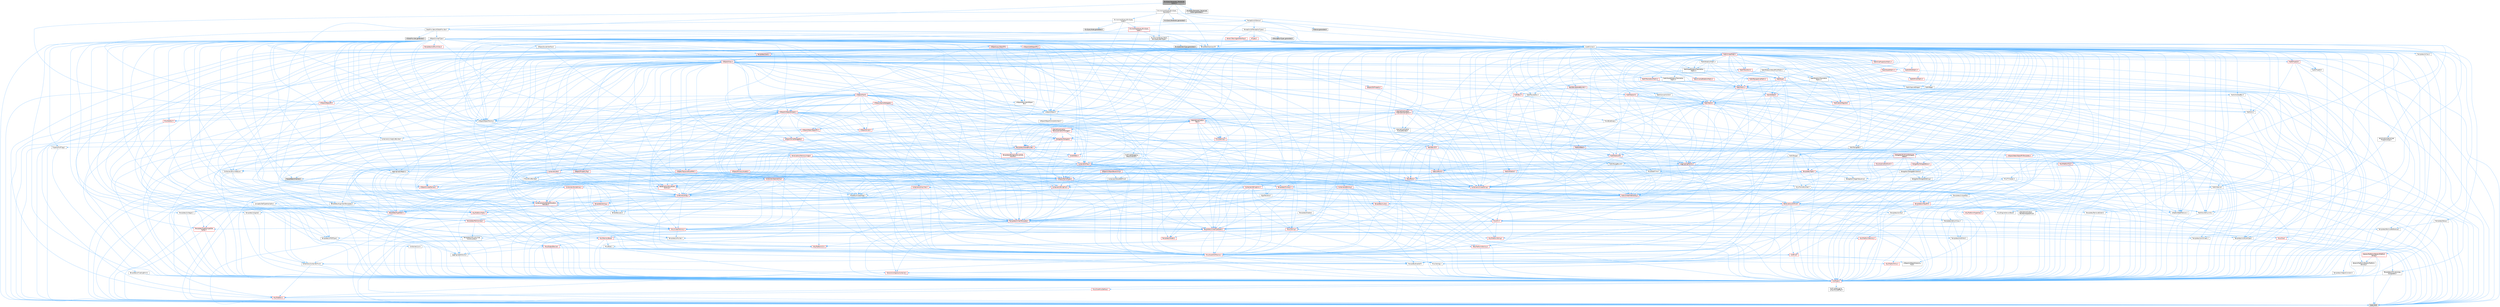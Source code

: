 digraph "EnvQueryGenerator_PerceivedActors.h"
{
 // INTERACTIVE_SVG=YES
 // LATEX_PDF_SIZE
  bgcolor="transparent";
  edge [fontname=Helvetica,fontsize=10,labelfontname=Helvetica,labelfontsize=10];
  node [fontname=Helvetica,fontsize=10,shape=box,height=0.2,width=0.4];
  Node1 [id="Node000001",label="EnvQueryGenerator_Perceived\lActors.h",height=0.2,width=0.4,color="gray40", fillcolor="grey60", style="filled", fontcolor="black",tooltip=" "];
  Node1 -> Node2 [id="edge1_Node000001_Node000002",color="steelblue1",style="solid",tooltip=" "];
  Node2 [id="Node000002",label="DataProviders/AIDataProvider.h",height=0.2,width=0.4,color="grey40", fillcolor="white", style="filled",URL="$dd/d5b/AIDataProvider_8h.html",tooltip=" "];
  Node2 -> Node3 [id="edge2_Node000002_Node000003",color="steelblue1",style="solid",tooltip=" "];
  Node3 [id="Node000003",label="CoreMinimal.h",height=0.2,width=0.4,color="grey40", fillcolor="white", style="filled",URL="$d7/d67/CoreMinimal_8h.html",tooltip=" "];
  Node3 -> Node4 [id="edge3_Node000003_Node000004",color="steelblue1",style="solid",tooltip=" "];
  Node4 [id="Node000004",label="CoreTypes.h",height=0.2,width=0.4,color="red", fillcolor="#FFF0F0", style="filled",URL="$dc/dec/CoreTypes_8h.html",tooltip=" "];
  Node4 -> Node5 [id="edge4_Node000004_Node000005",color="steelblue1",style="solid",tooltip=" "];
  Node5 [id="Node000005",label="HAL/Platform.h",height=0.2,width=0.4,color="red", fillcolor="#FFF0F0", style="filled",URL="$d9/dd0/Platform_8h.html",tooltip=" "];
  Node5 -> Node8 [id="edge5_Node000005_Node000008",color="steelblue1",style="solid",tooltip=" "];
  Node8 [id="Node000008",label="type_traits",height=0.2,width=0.4,color="grey60", fillcolor="#E0E0E0", style="filled",tooltip=" "];
  Node4 -> Node15 [id="edge6_Node000004_Node000015",color="steelblue1",style="solid",tooltip=" "];
  Node15 [id="Node000015",label="ProfilingDebugging\l/UMemoryDefines.h",height=0.2,width=0.4,color="grey40", fillcolor="white", style="filled",URL="$d2/da2/UMemoryDefines_8h.html",tooltip=" "];
  Node4 -> Node16 [id="edge7_Node000004_Node000016",color="steelblue1",style="solid",tooltip=" "];
  Node16 [id="Node000016",label="Misc/CoreMiscDefines.h",height=0.2,width=0.4,color="red", fillcolor="#FFF0F0", style="filled",URL="$da/d38/CoreMiscDefines_8h.html",tooltip=" "];
  Node16 -> Node5 [id="edge8_Node000016_Node000005",color="steelblue1",style="solid",tooltip=" "];
  Node3 -> Node18 [id="edge9_Node000003_Node000018",color="steelblue1",style="solid",tooltip=" "];
  Node18 [id="Node000018",label="CoreFwd.h",height=0.2,width=0.4,color="red", fillcolor="#FFF0F0", style="filled",URL="$d1/d1e/CoreFwd_8h.html",tooltip=" "];
  Node18 -> Node4 [id="edge10_Node000018_Node000004",color="steelblue1",style="solid",tooltip=" "];
  Node18 -> Node19 [id="edge11_Node000018_Node000019",color="steelblue1",style="solid",tooltip=" "];
  Node19 [id="Node000019",label="Containers/ContainersFwd.h",height=0.2,width=0.4,color="grey40", fillcolor="white", style="filled",URL="$d4/d0a/ContainersFwd_8h.html",tooltip=" "];
  Node19 -> Node5 [id="edge12_Node000019_Node000005",color="steelblue1",style="solid",tooltip=" "];
  Node19 -> Node4 [id="edge13_Node000019_Node000004",color="steelblue1",style="solid",tooltip=" "];
  Node19 -> Node20 [id="edge14_Node000019_Node000020",color="steelblue1",style="solid",tooltip=" "];
  Node20 [id="Node000020",label="Traits/IsContiguousContainer.h",height=0.2,width=0.4,color="red", fillcolor="#FFF0F0", style="filled",URL="$d5/d3c/IsContiguousContainer_8h.html",tooltip=" "];
  Node20 -> Node4 [id="edge15_Node000020_Node000004",color="steelblue1",style="solid",tooltip=" "];
  Node18 -> Node24 [id="edge16_Node000018_Node000024",color="steelblue1",style="solid",tooltip=" "];
  Node24 [id="Node000024",label="UObject/UObjectHierarchy\lFwd.h",height=0.2,width=0.4,color="grey40", fillcolor="white", style="filled",URL="$d3/d13/UObjectHierarchyFwd_8h.html",tooltip=" "];
  Node3 -> Node24 [id="edge17_Node000003_Node000024",color="steelblue1",style="solid",tooltip=" "];
  Node3 -> Node19 [id="edge18_Node000003_Node000019",color="steelblue1",style="solid",tooltip=" "];
  Node3 -> Node25 [id="edge19_Node000003_Node000025",color="steelblue1",style="solid",tooltip=" "];
  Node25 [id="Node000025",label="Misc/VarArgs.h",height=0.2,width=0.4,color="grey40", fillcolor="white", style="filled",URL="$d5/d6f/VarArgs_8h.html",tooltip=" "];
  Node25 -> Node4 [id="edge20_Node000025_Node000004",color="steelblue1",style="solid",tooltip=" "];
  Node3 -> Node26 [id="edge21_Node000003_Node000026",color="steelblue1",style="solid",tooltip=" "];
  Node26 [id="Node000026",label="Logging/LogVerbosity.h",height=0.2,width=0.4,color="grey40", fillcolor="white", style="filled",URL="$d2/d8f/LogVerbosity_8h.html",tooltip=" "];
  Node26 -> Node4 [id="edge22_Node000026_Node000004",color="steelblue1",style="solid",tooltip=" "];
  Node3 -> Node27 [id="edge23_Node000003_Node000027",color="steelblue1",style="solid",tooltip=" "];
  Node27 [id="Node000027",label="Misc/OutputDevice.h",height=0.2,width=0.4,color="red", fillcolor="#FFF0F0", style="filled",URL="$d7/d32/OutputDevice_8h.html",tooltip=" "];
  Node27 -> Node18 [id="edge24_Node000027_Node000018",color="steelblue1",style="solid",tooltip=" "];
  Node27 -> Node4 [id="edge25_Node000027_Node000004",color="steelblue1",style="solid",tooltip=" "];
  Node27 -> Node26 [id="edge26_Node000027_Node000026",color="steelblue1",style="solid",tooltip=" "];
  Node27 -> Node25 [id="edge27_Node000027_Node000025",color="steelblue1",style="solid",tooltip=" "];
  Node3 -> Node33 [id="edge28_Node000003_Node000033",color="steelblue1",style="solid",tooltip=" "];
  Node33 [id="Node000033",label="HAL/PlatformCrt.h",height=0.2,width=0.4,color="red", fillcolor="#FFF0F0", style="filled",URL="$d8/d75/PlatformCrt_8h.html",tooltip=" "];
  Node3 -> Node43 [id="edge29_Node000003_Node000043",color="steelblue1",style="solid",tooltip=" "];
  Node43 [id="Node000043",label="HAL/PlatformMisc.h",height=0.2,width=0.4,color="red", fillcolor="#FFF0F0", style="filled",URL="$d0/df5/PlatformMisc_8h.html",tooltip=" "];
  Node43 -> Node4 [id="edge30_Node000043_Node000004",color="steelblue1",style="solid",tooltip=" "];
  Node3 -> Node62 [id="edge31_Node000003_Node000062",color="steelblue1",style="solid",tooltip=" "];
  Node62 [id="Node000062",label="Misc/AssertionMacros.h",height=0.2,width=0.4,color="red", fillcolor="#FFF0F0", style="filled",URL="$d0/dfa/AssertionMacros_8h.html",tooltip=" "];
  Node62 -> Node4 [id="edge32_Node000062_Node000004",color="steelblue1",style="solid",tooltip=" "];
  Node62 -> Node5 [id="edge33_Node000062_Node000005",color="steelblue1",style="solid",tooltip=" "];
  Node62 -> Node43 [id="edge34_Node000062_Node000043",color="steelblue1",style="solid",tooltip=" "];
  Node62 -> Node63 [id="edge35_Node000062_Node000063",color="steelblue1",style="solid",tooltip=" "];
  Node63 [id="Node000063",label="Templates/EnableIf.h",height=0.2,width=0.4,color="grey40", fillcolor="white", style="filled",URL="$d7/d60/EnableIf_8h.html",tooltip=" "];
  Node63 -> Node4 [id="edge36_Node000063_Node000004",color="steelblue1",style="solid",tooltip=" "];
  Node62 -> Node25 [id="edge37_Node000062_Node000025",color="steelblue1",style="solid",tooltip=" "];
  Node3 -> Node71 [id="edge38_Node000003_Node000071",color="steelblue1",style="solid",tooltip=" "];
  Node71 [id="Node000071",label="Templates/IsPointer.h",height=0.2,width=0.4,color="grey40", fillcolor="white", style="filled",URL="$d7/d05/IsPointer_8h.html",tooltip=" "];
  Node71 -> Node4 [id="edge39_Node000071_Node000004",color="steelblue1",style="solid",tooltip=" "];
  Node3 -> Node72 [id="edge40_Node000003_Node000072",color="steelblue1",style="solid",tooltip=" "];
  Node72 [id="Node000072",label="HAL/PlatformMemory.h",height=0.2,width=0.4,color="red", fillcolor="#FFF0F0", style="filled",URL="$de/d68/PlatformMemory_8h.html",tooltip=" "];
  Node72 -> Node4 [id="edge41_Node000072_Node000004",color="steelblue1",style="solid",tooltip=" "];
  Node3 -> Node55 [id="edge42_Node000003_Node000055",color="steelblue1",style="solid",tooltip=" "];
  Node55 [id="Node000055",label="HAL/PlatformAtomics.h",height=0.2,width=0.4,color="red", fillcolor="#FFF0F0", style="filled",URL="$d3/d36/PlatformAtomics_8h.html",tooltip=" "];
  Node55 -> Node4 [id="edge43_Node000055_Node000004",color="steelblue1",style="solid",tooltip=" "];
  Node3 -> Node77 [id="edge44_Node000003_Node000077",color="steelblue1",style="solid",tooltip=" "];
  Node77 [id="Node000077",label="Misc/Exec.h",height=0.2,width=0.4,color="grey40", fillcolor="white", style="filled",URL="$de/ddb/Exec_8h.html",tooltip=" "];
  Node77 -> Node4 [id="edge45_Node000077_Node000004",color="steelblue1",style="solid",tooltip=" "];
  Node77 -> Node62 [id="edge46_Node000077_Node000062",color="steelblue1",style="solid",tooltip=" "];
  Node3 -> Node78 [id="edge47_Node000003_Node000078",color="steelblue1",style="solid",tooltip=" "];
  Node78 [id="Node000078",label="HAL/MemoryBase.h",height=0.2,width=0.4,color="red", fillcolor="#FFF0F0", style="filled",URL="$d6/d9f/MemoryBase_8h.html",tooltip=" "];
  Node78 -> Node4 [id="edge48_Node000078_Node000004",color="steelblue1",style="solid",tooltip=" "];
  Node78 -> Node55 [id="edge49_Node000078_Node000055",color="steelblue1",style="solid",tooltip=" "];
  Node78 -> Node33 [id="edge50_Node000078_Node000033",color="steelblue1",style="solid",tooltip=" "];
  Node78 -> Node77 [id="edge51_Node000078_Node000077",color="steelblue1",style="solid",tooltip=" "];
  Node78 -> Node27 [id="edge52_Node000078_Node000027",color="steelblue1",style="solid",tooltip=" "];
  Node3 -> Node88 [id="edge53_Node000003_Node000088",color="steelblue1",style="solid",tooltip=" "];
  Node88 [id="Node000088",label="HAL/UnrealMemory.h",height=0.2,width=0.4,color="red", fillcolor="#FFF0F0", style="filled",URL="$d9/d96/UnrealMemory_8h.html",tooltip=" "];
  Node88 -> Node4 [id="edge54_Node000088_Node000004",color="steelblue1",style="solid",tooltip=" "];
  Node88 -> Node78 [id="edge55_Node000088_Node000078",color="steelblue1",style="solid",tooltip=" "];
  Node88 -> Node72 [id="edge56_Node000088_Node000072",color="steelblue1",style="solid",tooltip=" "];
  Node88 -> Node71 [id="edge57_Node000088_Node000071",color="steelblue1",style="solid",tooltip=" "];
  Node3 -> Node90 [id="edge58_Node000003_Node000090",color="steelblue1",style="solid",tooltip=" "];
  Node90 [id="Node000090",label="Templates/IsArithmetic.h",height=0.2,width=0.4,color="grey40", fillcolor="white", style="filled",URL="$d2/d5d/IsArithmetic_8h.html",tooltip=" "];
  Node90 -> Node4 [id="edge59_Node000090_Node000004",color="steelblue1",style="solid",tooltip=" "];
  Node3 -> Node84 [id="edge60_Node000003_Node000084",color="steelblue1",style="solid",tooltip=" "];
  Node84 [id="Node000084",label="Templates/AndOrNot.h",height=0.2,width=0.4,color="grey40", fillcolor="white", style="filled",URL="$db/d0a/AndOrNot_8h.html",tooltip=" "];
  Node84 -> Node4 [id="edge61_Node000084_Node000004",color="steelblue1",style="solid",tooltip=" "];
  Node3 -> Node91 [id="edge62_Node000003_Node000091",color="steelblue1",style="solid",tooltip=" "];
  Node91 [id="Node000091",label="Templates/IsPODType.h",height=0.2,width=0.4,color="grey40", fillcolor="white", style="filled",URL="$d7/db1/IsPODType_8h.html",tooltip=" "];
  Node91 -> Node4 [id="edge63_Node000091_Node000004",color="steelblue1",style="solid",tooltip=" "];
  Node3 -> Node92 [id="edge64_Node000003_Node000092",color="steelblue1",style="solid",tooltip=" "];
  Node92 [id="Node000092",label="Templates/IsUECoreType.h",height=0.2,width=0.4,color="grey40", fillcolor="white", style="filled",URL="$d1/db8/IsUECoreType_8h.html",tooltip=" "];
  Node92 -> Node4 [id="edge65_Node000092_Node000004",color="steelblue1",style="solid",tooltip=" "];
  Node92 -> Node8 [id="edge66_Node000092_Node000008",color="steelblue1",style="solid",tooltip=" "];
  Node3 -> Node85 [id="edge67_Node000003_Node000085",color="steelblue1",style="solid",tooltip=" "];
  Node85 [id="Node000085",label="Templates/IsTriviallyCopy\lConstructible.h",height=0.2,width=0.4,color="grey40", fillcolor="white", style="filled",URL="$d3/d78/IsTriviallyCopyConstructible_8h.html",tooltip=" "];
  Node85 -> Node4 [id="edge68_Node000085_Node000004",color="steelblue1",style="solid",tooltip=" "];
  Node85 -> Node8 [id="edge69_Node000085_Node000008",color="steelblue1",style="solid",tooltip=" "];
  Node3 -> Node93 [id="edge70_Node000003_Node000093",color="steelblue1",style="solid",tooltip=" "];
  Node93 [id="Node000093",label="Templates/UnrealTypeTraits.h",height=0.2,width=0.4,color="red", fillcolor="#FFF0F0", style="filled",URL="$d2/d2d/UnrealTypeTraits_8h.html",tooltip=" "];
  Node93 -> Node4 [id="edge71_Node000093_Node000004",color="steelblue1",style="solid",tooltip=" "];
  Node93 -> Node71 [id="edge72_Node000093_Node000071",color="steelblue1",style="solid",tooltip=" "];
  Node93 -> Node62 [id="edge73_Node000093_Node000062",color="steelblue1",style="solid",tooltip=" "];
  Node93 -> Node84 [id="edge74_Node000093_Node000084",color="steelblue1",style="solid",tooltip=" "];
  Node93 -> Node63 [id="edge75_Node000093_Node000063",color="steelblue1",style="solid",tooltip=" "];
  Node93 -> Node90 [id="edge76_Node000093_Node000090",color="steelblue1",style="solid",tooltip=" "];
  Node93 -> Node94 [id="edge77_Node000093_Node000094",color="steelblue1",style="solid",tooltip=" "];
  Node94 [id="Node000094",label="Templates/Models.h",height=0.2,width=0.4,color="red", fillcolor="#FFF0F0", style="filled",URL="$d3/d0c/Models_8h.html",tooltip=" "];
  Node93 -> Node91 [id="edge78_Node000093_Node000091",color="steelblue1",style="solid",tooltip=" "];
  Node93 -> Node92 [id="edge79_Node000093_Node000092",color="steelblue1",style="solid",tooltip=" "];
  Node93 -> Node85 [id="edge80_Node000093_Node000085",color="steelblue1",style="solid",tooltip=" "];
  Node3 -> Node63 [id="edge81_Node000003_Node000063",color="steelblue1",style="solid",tooltip=" "];
  Node3 -> Node95 [id="edge82_Node000003_Node000095",color="steelblue1",style="solid",tooltip=" "];
  Node95 [id="Node000095",label="Templates/RemoveReference.h",height=0.2,width=0.4,color="grey40", fillcolor="white", style="filled",URL="$da/dbe/RemoveReference_8h.html",tooltip=" "];
  Node95 -> Node4 [id="edge83_Node000095_Node000004",color="steelblue1",style="solid",tooltip=" "];
  Node3 -> Node96 [id="edge84_Node000003_Node000096",color="steelblue1",style="solid",tooltip=" "];
  Node96 [id="Node000096",label="Templates/IntegralConstant.h",height=0.2,width=0.4,color="grey40", fillcolor="white", style="filled",URL="$db/d1b/IntegralConstant_8h.html",tooltip=" "];
  Node96 -> Node4 [id="edge85_Node000096_Node000004",color="steelblue1",style="solid",tooltip=" "];
  Node3 -> Node97 [id="edge86_Node000003_Node000097",color="steelblue1",style="solid",tooltip=" "];
  Node97 [id="Node000097",label="Templates/IsClass.h",height=0.2,width=0.4,color="grey40", fillcolor="white", style="filled",URL="$db/dcb/IsClass_8h.html",tooltip=" "];
  Node97 -> Node4 [id="edge87_Node000097_Node000004",color="steelblue1",style="solid",tooltip=" "];
  Node3 -> Node98 [id="edge88_Node000003_Node000098",color="steelblue1",style="solid",tooltip=" "];
  Node98 [id="Node000098",label="Templates/TypeCompatible\lBytes.h",height=0.2,width=0.4,color="red", fillcolor="#FFF0F0", style="filled",URL="$df/d0a/TypeCompatibleBytes_8h.html",tooltip=" "];
  Node98 -> Node4 [id="edge89_Node000098_Node000004",color="steelblue1",style="solid",tooltip=" "];
  Node98 -> Node8 [id="edge90_Node000098_Node000008",color="steelblue1",style="solid",tooltip=" "];
  Node3 -> Node20 [id="edge91_Node000003_Node000020",color="steelblue1",style="solid",tooltip=" "];
  Node3 -> Node99 [id="edge92_Node000003_Node000099",color="steelblue1",style="solid",tooltip=" "];
  Node99 [id="Node000099",label="Templates/UnrealTemplate.h",height=0.2,width=0.4,color="red", fillcolor="#FFF0F0", style="filled",URL="$d4/d24/UnrealTemplate_8h.html",tooltip=" "];
  Node99 -> Node4 [id="edge93_Node000099_Node000004",color="steelblue1",style="solid",tooltip=" "];
  Node99 -> Node71 [id="edge94_Node000099_Node000071",color="steelblue1",style="solid",tooltip=" "];
  Node99 -> Node88 [id="edge95_Node000099_Node000088",color="steelblue1",style="solid",tooltip=" "];
  Node99 -> Node93 [id="edge96_Node000099_Node000093",color="steelblue1",style="solid",tooltip=" "];
  Node99 -> Node95 [id="edge97_Node000099_Node000095",color="steelblue1",style="solid",tooltip=" "];
  Node99 -> Node98 [id="edge98_Node000099_Node000098",color="steelblue1",style="solid",tooltip=" "];
  Node99 -> Node20 [id="edge99_Node000099_Node000020",color="steelblue1",style="solid",tooltip=" "];
  Node99 -> Node8 [id="edge100_Node000099_Node000008",color="steelblue1",style="solid",tooltip=" "];
  Node3 -> Node48 [id="edge101_Node000003_Node000048",color="steelblue1",style="solid",tooltip=" "];
  Node48 [id="Node000048",label="Math/NumericLimits.h",height=0.2,width=0.4,color="grey40", fillcolor="white", style="filled",URL="$df/d1b/NumericLimits_8h.html",tooltip=" "];
  Node48 -> Node4 [id="edge102_Node000048_Node000004",color="steelblue1",style="solid",tooltip=" "];
  Node3 -> Node103 [id="edge103_Node000003_Node000103",color="steelblue1",style="solid",tooltip=" "];
  Node103 [id="Node000103",label="HAL/PlatformMath.h",height=0.2,width=0.4,color="red", fillcolor="#FFF0F0", style="filled",URL="$dc/d53/PlatformMath_8h.html",tooltip=" "];
  Node103 -> Node4 [id="edge104_Node000103_Node000004",color="steelblue1",style="solid",tooltip=" "];
  Node3 -> Node86 [id="edge105_Node000003_Node000086",color="steelblue1",style="solid",tooltip=" "];
  Node86 [id="Node000086",label="Templates/IsTriviallyCopy\lAssignable.h",height=0.2,width=0.4,color="grey40", fillcolor="white", style="filled",URL="$d2/df2/IsTriviallyCopyAssignable_8h.html",tooltip=" "];
  Node86 -> Node4 [id="edge106_Node000086_Node000004",color="steelblue1",style="solid",tooltip=" "];
  Node86 -> Node8 [id="edge107_Node000086_Node000008",color="steelblue1",style="solid",tooltip=" "];
  Node3 -> Node111 [id="edge108_Node000003_Node000111",color="steelblue1",style="solid",tooltip=" "];
  Node111 [id="Node000111",label="Templates/MemoryOps.h",height=0.2,width=0.4,color="red", fillcolor="#FFF0F0", style="filled",URL="$db/dea/MemoryOps_8h.html",tooltip=" "];
  Node111 -> Node4 [id="edge109_Node000111_Node000004",color="steelblue1",style="solid",tooltip=" "];
  Node111 -> Node88 [id="edge110_Node000111_Node000088",color="steelblue1",style="solid",tooltip=" "];
  Node111 -> Node86 [id="edge111_Node000111_Node000086",color="steelblue1",style="solid",tooltip=" "];
  Node111 -> Node85 [id="edge112_Node000111_Node000085",color="steelblue1",style="solid",tooltip=" "];
  Node111 -> Node93 [id="edge113_Node000111_Node000093",color="steelblue1",style="solid",tooltip=" "];
  Node111 -> Node8 [id="edge114_Node000111_Node000008",color="steelblue1",style="solid",tooltip=" "];
  Node3 -> Node112 [id="edge115_Node000003_Node000112",color="steelblue1",style="solid",tooltip=" "];
  Node112 [id="Node000112",label="Containers/ContainerAllocation\lPolicies.h",height=0.2,width=0.4,color="red", fillcolor="#FFF0F0", style="filled",URL="$d7/dff/ContainerAllocationPolicies_8h.html",tooltip=" "];
  Node112 -> Node4 [id="edge116_Node000112_Node000004",color="steelblue1",style="solid",tooltip=" "];
  Node112 -> Node112 [id="edge117_Node000112_Node000112",color="steelblue1",style="solid",tooltip=" "];
  Node112 -> Node103 [id="edge118_Node000112_Node000103",color="steelblue1",style="solid",tooltip=" "];
  Node112 -> Node88 [id="edge119_Node000112_Node000088",color="steelblue1",style="solid",tooltip=" "];
  Node112 -> Node48 [id="edge120_Node000112_Node000048",color="steelblue1",style="solid",tooltip=" "];
  Node112 -> Node62 [id="edge121_Node000112_Node000062",color="steelblue1",style="solid",tooltip=" "];
  Node112 -> Node111 [id="edge122_Node000112_Node000111",color="steelblue1",style="solid",tooltip=" "];
  Node112 -> Node98 [id="edge123_Node000112_Node000098",color="steelblue1",style="solid",tooltip=" "];
  Node112 -> Node8 [id="edge124_Node000112_Node000008",color="steelblue1",style="solid",tooltip=" "];
  Node3 -> Node115 [id="edge125_Node000003_Node000115",color="steelblue1",style="solid",tooltip=" "];
  Node115 [id="Node000115",label="Templates/IsEnumClass.h",height=0.2,width=0.4,color="grey40", fillcolor="white", style="filled",URL="$d7/d15/IsEnumClass_8h.html",tooltip=" "];
  Node115 -> Node4 [id="edge126_Node000115_Node000004",color="steelblue1",style="solid",tooltip=" "];
  Node115 -> Node84 [id="edge127_Node000115_Node000084",color="steelblue1",style="solid",tooltip=" "];
  Node3 -> Node116 [id="edge128_Node000003_Node000116",color="steelblue1",style="solid",tooltip=" "];
  Node116 [id="Node000116",label="HAL/PlatformProperties.h",height=0.2,width=0.4,color="red", fillcolor="#FFF0F0", style="filled",URL="$d9/db0/PlatformProperties_8h.html",tooltip=" "];
  Node116 -> Node4 [id="edge129_Node000116_Node000004",color="steelblue1",style="solid",tooltip=" "];
  Node3 -> Node119 [id="edge130_Node000003_Node000119",color="steelblue1",style="solid",tooltip=" "];
  Node119 [id="Node000119",label="Misc/EngineVersionBase.h",height=0.2,width=0.4,color="grey40", fillcolor="white", style="filled",URL="$d5/d2b/EngineVersionBase_8h.html",tooltip=" "];
  Node119 -> Node4 [id="edge131_Node000119_Node000004",color="steelblue1",style="solid",tooltip=" "];
  Node3 -> Node120 [id="edge132_Node000003_Node000120",color="steelblue1",style="solid",tooltip=" "];
  Node120 [id="Node000120",label="Internationalization\l/TextNamespaceFwd.h",height=0.2,width=0.4,color="grey40", fillcolor="white", style="filled",URL="$d8/d97/TextNamespaceFwd_8h.html",tooltip=" "];
  Node120 -> Node4 [id="edge133_Node000120_Node000004",color="steelblue1",style="solid",tooltip=" "];
  Node3 -> Node121 [id="edge134_Node000003_Node000121",color="steelblue1",style="solid",tooltip=" "];
  Node121 [id="Node000121",label="Serialization/Archive.h",height=0.2,width=0.4,color="red", fillcolor="#FFF0F0", style="filled",URL="$d7/d3b/Archive_8h.html",tooltip=" "];
  Node121 -> Node18 [id="edge135_Node000121_Node000018",color="steelblue1",style="solid",tooltip=" "];
  Node121 -> Node4 [id="edge136_Node000121_Node000004",color="steelblue1",style="solid",tooltip=" "];
  Node121 -> Node116 [id="edge137_Node000121_Node000116",color="steelblue1",style="solid",tooltip=" "];
  Node121 -> Node120 [id="edge138_Node000121_Node000120",color="steelblue1",style="solid",tooltip=" "];
  Node121 -> Node62 [id="edge139_Node000121_Node000062",color="steelblue1",style="solid",tooltip=" "];
  Node121 -> Node119 [id="edge140_Node000121_Node000119",color="steelblue1",style="solid",tooltip=" "];
  Node121 -> Node25 [id="edge141_Node000121_Node000025",color="steelblue1",style="solid",tooltip=" "];
  Node121 -> Node63 [id="edge142_Node000121_Node000063",color="steelblue1",style="solid",tooltip=" "];
  Node121 -> Node115 [id="edge143_Node000121_Node000115",color="steelblue1",style="solid",tooltip=" "];
  Node121 -> Node108 [id="edge144_Node000121_Node000108",color="steelblue1",style="solid",tooltip=" "];
  Node108 [id="Node000108",label="Templates/IsSigned.h",height=0.2,width=0.4,color="grey40", fillcolor="white", style="filled",URL="$d8/dd8/IsSigned_8h.html",tooltip=" "];
  Node108 -> Node4 [id="edge145_Node000108_Node000004",color="steelblue1",style="solid",tooltip=" "];
  Node121 -> Node99 [id="edge146_Node000121_Node000099",color="steelblue1",style="solid",tooltip=" "];
  Node121 -> Node124 [id="edge147_Node000121_Node000124",color="steelblue1",style="solid",tooltip=" "];
  Node124 [id="Node000124",label="UObject/ObjectVersion.h",height=0.2,width=0.4,color="grey40", fillcolor="white", style="filled",URL="$da/d63/ObjectVersion_8h.html",tooltip=" "];
  Node124 -> Node4 [id="edge148_Node000124_Node000004",color="steelblue1",style="solid",tooltip=" "];
  Node3 -> Node125 [id="edge149_Node000003_Node000125",color="steelblue1",style="solid",tooltip=" "];
  Node125 [id="Node000125",label="Templates/Less.h",height=0.2,width=0.4,color="grey40", fillcolor="white", style="filled",URL="$de/dc8/Less_8h.html",tooltip=" "];
  Node125 -> Node4 [id="edge150_Node000125_Node000004",color="steelblue1",style="solid",tooltip=" "];
  Node125 -> Node99 [id="edge151_Node000125_Node000099",color="steelblue1",style="solid",tooltip=" "];
  Node3 -> Node126 [id="edge152_Node000003_Node000126",color="steelblue1",style="solid",tooltip=" "];
  Node126 [id="Node000126",label="Templates/Sorting.h",height=0.2,width=0.4,color="red", fillcolor="#FFF0F0", style="filled",URL="$d3/d9e/Sorting_8h.html",tooltip=" "];
  Node126 -> Node4 [id="edge153_Node000126_Node000004",color="steelblue1",style="solid",tooltip=" "];
  Node126 -> Node103 [id="edge154_Node000126_Node000103",color="steelblue1",style="solid",tooltip=" "];
  Node126 -> Node125 [id="edge155_Node000126_Node000125",color="steelblue1",style="solid",tooltip=" "];
  Node3 -> Node137 [id="edge156_Node000003_Node000137",color="steelblue1",style="solid",tooltip=" "];
  Node137 [id="Node000137",label="Misc/Char.h",height=0.2,width=0.4,color="red", fillcolor="#FFF0F0", style="filled",URL="$d0/d58/Char_8h.html",tooltip=" "];
  Node137 -> Node4 [id="edge157_Node000137_Node000004",color="steelblue1",style="solid",tooltip=" "];
  Node137 -> Node8 [id="edge158_Node000137_Node000008",color="steelblue1",style="solid",tooltip=" "];
  Node3 -> Node140 [id="edge159_Node000003_Node000140",color="steelblue1",style="solid",tooltip=" "];
  Node140 [id="Node000140",label="GenericPlatform/GenericPlatform\lStricmp.h",height=0.2,width=0.4,color="grey40", fillcolor="white", style="filled",URL="$d2/d86/GenericPlatformStricmp_8h.html",tooltip=" "];
  Node140 -> Node4 [id="edge160_Node000140_Node000004",color="steelblue1",style="solid",tooltip=" "];
  Node3 -> Node141 [id="edge161_Node000003_Node000141",color="steelblue1",style="solid",tooltip=" "];
  Node141 [id="Node000141",label="GenericPlatform/GenericPlatform\lString.h",height=0.2,width=0.4,color="red", fillcolor="#FFF0F0", style="filled",URL="$dd/d20/GenericPlatformString_8h.html",tooltip=" "];
  Node141 -> Node4 [id="edge162_Node000141_Node000004",color="steelblue1",style="solid",tooltip=" "];
  Node141 -> Node140 [id="edge163_Node000141_Node000140",color="steelblue1",style="solid",tooltip=" "];
  Node141 -> Node63 [id="edge164_Node000141_Node000063",color="steelblue1",style="solid",tooltip=" "];
  Node141 -> Node8 [id="edge165_Node000141_Node000008",color="steelblue1",style="solid",tooltip=" "];
  Node3 -> Node74 [id="edge166_Node000003_Node000074",color="steelblue1",style="solid",tooltip=" "];
  Node74 [id="Node000074",label="HAL/PlatformString.h",height=0.2,width=0.4,color="red", fillcolor="#FFF0F0", style="filled",URL="$db/db5/PlatformString_8h.html",tooltip=" "];
  Node74 -> Node4 [id="edge167_Node000074_Node000004",color="steelblue1",style="solid",tooltip=" "];
  Node3 -> Node144 [id="edge168_Node000003_Node000144",color="steelblue1",style="solid",tooltip=" "];
  Node144 [id="Node000144",label="Misc/CString.h",height=0.2,width=0.4,color="red", fillcolor="#FFF0F0", style="filled",URL="$d2/d49/CString_8h.html",tooltip=" "];
  Node144 -> Node4 [id="edge169_Node000144_Node000004",color="steelblue1",style="solid",tooltip=" "];
  Node144 -> Node33 [id="edge170_Node000144_Node000033",color="steelblue1",style="solid",tooltip=" "];
  Node144 -> Node74 [id="edge171_Node000144_Node000074",color="steelblue1",style="solid",tooltip=" "];
  Node144 -> Node62 [id="edge172_Node000144_Node000062",color="steelblue1",style="solid",tooltip=" "];
  Node144 -> Node137 [id="edge173_Node000144_Node000137",color="steelblue1",style="solid",tooltip=" "];
  Node144 -> Node25 [id="edge174_Node000144_Node000025",color="steelblue1",style="solid",tooltip=" "];
  Node3 -> Node145 [id="edge175_Node000003_Node000145",color="steelblue1",style="solid",tooltip=" "];
  Node145 [id="Node000145",label="Misc/Crc.h",height=0.2,width=0.4,color="red", fillcolor="#FFF0F0", style="filled",URL="$d4/dd2/Crc_8h.html",tooltip=" "];
  Node145 -> Node4 [id="edge176_Node000145_Node000004",color="steelblue1",style="solid",tooltip=" "];
  Node145 -> Node74 [id="edge177_Node000145_Node000074",color="steelblue1",style="solid",tooltip=" "];
  Node145 -> Node62 [id="edge178_Node000145_Node000062",color="steelblue1",style="solid",tooltip=" "];
  Node145 -> Node144 [id="edge179_Node000145_Node000144",color="steelblue1",style="solid",tooltip=" "];
  Node145 -> Node137 [id="edge180_Node000145_Node000137",color="steelblue1",style="solid",tooltip=" "];
  Node145 -> Node93 [id="edge181_Node000145_Node000093",color="steelblue1",style="solid",tooltip=" "];
  Node3 -> Node136 [id="edge182_Node000003_Node000136",color="steelblue1",style="solid",tooltip=" "];
  Node136 [id="Node000136",label="Math/UnrealMathUtility.h",height=0.2,width=0.4,color="red", fillcolor="#FFF0F0", style="filled",URL="$db/db8/UnrealMathUtility_8h.html",tooltip=" "];
  Node136 -> Node4 [id="edge183_Node000136_Node000004",color="steelblue1",style="solid",tooltip=" "];
  Node136 -> Node62 [id="edge184_Node000136_Node000062",color="steelblue1",style="solid",tooltip=" "];
  Node136 -> Node103 [id="edge185_Node000136_Node000103",color="steelblue1",style="solid",tooltip=" "];
  Node3 -> Node146 [id="edge186_Node000003_Node000146",color="steelblue1",style="solid",tooltip=" "];
  Node146 [id="Node000146",label="Containers/UnrealString.h",height=0.2,width=0.4,color="red", fillcolor="#FFF0F0", style="filled",URL="$d5/dba/UnrealString_8h.html",tooltip=" "];
  Node3 -> Node150 [id="edge187_Node000003_Node000150",color="steelblue1",style="solid",tooltip=" "];
  Node150 [id="Node000150",label="Containers/Array.h",height=0.2,width=0.4,color="red", fillcolor="#FFF0F0", style="filled",URL="$df/dd0/Array_8h.html",tooltip=" "];
  Node150 -> Node4 [id="edge188_Node000150_Node000004",color="steelblue1",style="solid",tooltip=" "];
  Node150 -> Node62 [id="edge189_Node000150_Node000062",color="steelblue1",style="solid",tooltip=" "];
  Node150 -> Node88 [id="edge190_Node000150_Node000088",color="steelblue1",style="solid",tooltip=" "];
  Node150 -> Node93 [id="edge191_Node000150_Node000093",color="steelblue1",style="solid",tooltip=" "];
  Node150 -> Node99 [id="edge192_Node000150_Node000099",color="steelblue1",style="solid",tooltip=" "];
  Node150 -> Node112 [id="edge193_Node000150_Node000112",color="steelblue1",style="solid",tooltip=" "];
  Node150 -> Node121 [id="edge194_Node000150_Node000121",color="steelblue1",style="solid",tooltip=" "];
  Node150 -> Node171 [id="edge195_Node000150_Node000171",color="steelblue1",style="solid",tooltip=" "];
  Node171 [id="Node000171",label="Concepts/GetTypeHashable.h",height=0.2,width=0.4,color="grey40", fillcolor="white", style="filled",URL="$d3/da2/GetTypeHashable_8h.html",tooltip=" "];
  Node171 -> Node4 [id="edge196_Node000171_Node000004",color="steelblue1",style="solid",tooltip=" "];
  Node171 -> Node162 [id="edge197_Node000171_Node000162",color="steelblue1",style="solid",tooltip=" "];
  Node162 [id="Node000162",label="Templates/TypeHash.h",height=0.2,width=0.4,color="red", fillcolor="#FFF0F0", style="filled",URL="$d1/d62/TypeHash_8h.html",tooltip=" "];
  Node162 -> Node4 [id="edge198_Node000162_Node000004",color="steelblue1",style="solid",tooltip=" "];
  Node162 -> Node145 [id="edge199_Node000162_Node000145",color="steelblue1",style="solid",tooltip=" "];
  Node162 -> Node8 [id="edge200_Node000162_Node000008",color="steelblue1",style="solid",tooltip=" "];
  Node150 -> Node129 [id="edge201_Node000150_Node000129",color="steelblue1",style="solid",tooltip=" "];
  Node129 [id="Node000129",label="Templates/Invoke.h",height=0.2,width=0.4,color="red", fillcolor="#FFF0F0", style="filled",URL="$d7/deb/Invoke_8h.html",tooltip=" "];
  Node129 -> Node4 [id="edge202_Node000129_Node000004",color="steelblue1",style="solid",tooltip=" "];
  Node129 -> Node99 [id="edge203_Node000129_Node000099",color="steelblue1",style="solid",tooltip=" "];
  Node129 -> Node8 [id="edge204_Node000129_Node000008",color="steelblue1",style="solid",tooltip=" "];
  Node150 -> Node125 [id="edge205_Node000150_Node000125",color="steelblue1",style="solid",tooltip=" "];
  Node150 -> Node126 [id="edge206_Node000150_Node000126",color="steelblue1",style="solid",tooltip=" "];
  Node150 -> Node173 [id="edge207_Node000150_Node000173",color="steelblue1",style="solid",tooltip=" "];
  Node173 [id="Node000173",label="Templates/AlignmentTemplates.h",height=0.2,width=0.4,color="grey40", fillcolor="white", style="filled",URL="$dd/d32/AlignmentTemplates_8h.html",tooltip=" "];
  Node173 -> Node4 [id="edge208_Node000173_Node000004",color="steelblue1",style="solid",tooltip=" "];
  Node173 -> Node82 [id="edge209_Node000173_Node000082",color="steelblue1",style="solid",tooltip=" "];
  Node82 [id="Node000082",label="Templates/IsIntegral.h",height=0.2,width=0.4,color="grey40", fillcolor="white", style="filled",URL="$da/d64/IsIntegral_8h.html",tooltip=" "];
  Node82 -> Node4 [id="edge210_Node000082_Node000004",color="steelblue1",style="solid",tooltip=" "];
  Node173 -> Node71 [id="edge211_Node000173_Node000071",color="steelblue1",style="solid",tooltip=" "];
  Node150 -> Node8 [id="edge212_Node000150_Node000008",color="steelblue1",style="solid",tooltip=" "];
  Node3 -> Node174 [id="edge213_Node000003_Node000174",color="steelblue1",style="solid",tooltip=" "];
  Node174 [id="Node000174",label="Misc/FrameNumber.h",height=0.2,width=0.4,color="grey40", fillcolor="white", style="filled",URL="$dd/dbd/FrameNumber_8h.html",tooltip=" "];
  Node174 -> Node4 [id="edge214_Node000174_Node000004",color="steelblue1",style="solid",tooltip=" "];
  Node174 -> Node48 [id="edge215_Node000174_Node000048",color="steelblue1",style="solid",tooltip=" "];
  Node174 -> Node136 [id="edge216_Node000174_Node000136",color="steelblue1",style="solid",tooltip=" "];
  Node174 -> Node63 [id="edge217_Node000174_Node000063",color="steelblue1",style="solid",tooltip=" "];
  Node174 -> Node93 [id="edge218_Node000174_Node000093",color="steelblue1",style="solid",tooltip=" "];
  Node3 -> Node175 [id="edge219_Node000003_Node000175",color="steelblue1",style="solid",tooltip=" "];
  Node175 [id="Node000175",label="Misc/Timespan.h",height=0.2,width=0.4,color="grey40", fillcolor="white", style="filled",URL="$da/dd9/Timespan_8h.html",tooltip=" "];
  Node175 -> Node4 [id="edge220_Node000175_Node000004",color="steelblue1",style="solid",tooltip=" "];
  Node175 -> Node176 [id="edge221_Node000175_Node000176",color="steelblue1",style="solid",tooltip=" "];
  Node176 [id="Node000176",label="Math/Interval.h",height=0.2,width=0.4,color="grey40", fillcolor="white", style="filled",URL="$d1/d55/Interval_8h.html",tooltip=" "];
  Node176 -> Node4 [id="edge222_Node000176_Node000004",color="steelblue1",style="solid",tooltip=" "];
  Node176 -> Node90 [id="edge223_Node000176_Node000090",color="steelblue1",style="solid",tooltip=" "];
  Node176 -> Node93 [id="edge224_Node000176_Node000093",color="steelblue1",style="solid",tooltip=" "];
  Node176 -> Node48 [id="edge225_Node000176_Node000048",color="steelblue1",style="solid",tooltip=" "];
  Node176 -> Node136 [id="edge226_Node000176_Node000136",color="steelblue1",style="solid",tooltip=" "];
  Node175 -> Node136 [id="edge227_Node000175_Node000136",color="steelblue1",style="solid",tooltip=" "];
  Node175 -> Node62 [id="edge228_Node000175_Node000062",color="steelblue1",style="solid",tooltip=" "];
  Node3 -> Node177 [id="edge229_Node000003_Node000177",color="steelblue1",style="solid",tooltip=" "];
  Node177 [id="Node000177",label="Containers/StringConv.h",height=0.2,width=0.4,color="red", fillcolor="#FFF0F0", style="filled",URL="$d3/ddf/StringConv_8h.html",tooltip=" "];
  Node177 -> Node4 [id="edge230_Node000177_Node000004",color="steelblue1",style="solid",tooltip=" "];
  Node177 -> Node62 [id="edge231_Node000177_Node000062",color="steelblue1",style="solid",tooltip=" "];
  Node177 -> Node112 [id="edge232_Node000177_Node000112",color="steelblue1",style="solid",tooltip=" "];
  Node177 -> Node150 [id="edge233_Node000177_Node000150",color="steelblue1",style="solid",tooltip=" "];
  Node177 -> Node144 [id="edge234_Node000177_Node000144",color="steelblue1",style="solid",tooltip=" "];
  Node177 -> Node178 [id="edge235_Node000177_Node000178",color="steelblue1",style="solid",tooltip=" "];
  Node178 [id="Node000178",label="Templates/IsArray.h",height=0.2,width=0.4,color="grey40", fillcolor="white", style="filled",URL="$d8/d8d/IsArray_8h.html",tooltip=" "];
  Node178 -> Node4 [id="edge236_Node000178_Node000004",color="steelblue1",style="solid",tooltip=" "];
  Node177 -> Node99 [id="edge237_Node000177_Node000099",color="steelblue1",style="solid",tooltip=" "];
  Node177 -> Node93 [id="edge238_Node000177_Node000093",color="steelblue1",style="solid",tooltip=" "];
  Node177 -> Node20 [id="edge239_Node000177_Node000020",color="steelblue1",style="solid",tooltip=" "];
  Node177 -> Node8 [id="edge240_Node000177_Node000008",color="steelblue1",style="solid",tooltip=" "];
  Node3 -> Node179 [id="edge241_Node000003_Node000179",color="steelblue1",style="solid",tooltip=" "];
  Node179 [id="Node000179",label="UObject/UnrealNames.h",height=0.2,width=0.4,color="red", fillcolor="#FFF0F0", style="filled",URL="$d8/db1/UnrealNames_8h.html",tooltip=" "];
  Node179 -> Node4 [id="edge242_Node000179_Node000004",color="steelblue1",style="solid",tooltip=" "];
  Node3 -> Node181 [id="edge243_Node000003_Node000181",color="steelblue1",style="solid",tooltip=" "];
  Node181 [id="Node000181",label="UObject/NameTypes.h",height=0.2,width=0.4,color="red", fillcolor="#FFF0F0", style="filled",URL="$d6/d35/NameTypes_8h.html",tooltip=" "];
  Node181 -> Node4 [id="edge244_Node000181_Node000004",color="steelblue1",style="solid",tooltip=" "];
  Node181 -> Node62 [id="edge245_Node000181_Node000062",color="steelblue1",style="solid",tooltip=" "];
  Node181 -> Node88 [id="edge246_Node000181_Node000088",color="steelblue1",style="solid",tooltip=" "];
  Node181 -> Node93 [id="edge247_Node000181_Node000093",color="steelblue1",style="solid",tooltip=" "];
  Node181 -> Node99 [id="edge248_Node000181_Node000099",color="steelblue1",style="solid",tooltip=" "];
  Node181 -> Node146 [id="edge249_Node000181_Node000146",color="steelblue1",style="solid",tooltip=" "];
  Node181 -> Node177 [id="edge250_Node000181_Node000177",color="steelblue1",style="solid",tooltip=" "];
  Node181 -> Node45 [id="edge251_Node000181_Node000045",color="steelblue1",style="solid",tooltip=" "];
  Node45 [id="Node000045",label="Containers/StringFwd.h",height=0.2,width=0.4,color="red", fillcolor="#FFF0F0", style="filled",URL="$df/d37/StringFwd_8h.html",tooltip=" "];
  Node45 -> Node4 [id="edge252_Node000045_Node000004",color="steelblue1",style="solid",tooltip=" "];
  Node45 -> Node20 [id="edge253_Node000045_Node000020",color="steelblue1",style="solid",tooltip=" "];
  Node181 -> Node179 [id="edge254_Node000181_Node000179",color="steelblue1",style="solid",tooltip=" "];
  Node3 -> Node189 [id="edge255_Node000003_Node000189",color="steelblue1",style="solid",tooltip=" "];
  Node189 [id="Node000189",label="Misc/Parse.h",height=0.2,width=0.4,color="red", fillcolor="#FFF0F0", style="filled",URL="$dc/d71/Parse_8h.html",tooltip=" "];
  Node189 -> Node45 [id="edge256_Node000189_Node000045",color="steelblue1",style="solid",tooltip=" "];
  Node189 -> Node146 [id="edge257_Node000189_Node000146",color="steelblue1",style="solid",tooltip=" "];
  Node189 -> Node4 [id="edge258_Node000189_Node000004",color="steelblue1",style="solid",tooltip=" "];
  Node189 -> Node33 [id="edge259_Node000189_Node000033",color="steelblue1",style="solid",tooltip=" "];
  Node189 -> Node50 [id="edge260_Node000189_Node000050",color="steelblue1",style="solid",tooltip=" "];
  Node50 [id="Node000050",label="Misc/EnumClassFlags.h",height=0.2,width=0.4,color="grey40", fillcolor="white", style="filled",URL="$d8/de7/EnumClassFlags_8h.html",tooltip=" "];
  Node189 -> Node190 [id="edge261_Node000189_Node000190",color="steelblue1",style="solid",tooltip=" "];
  Node190 [id="Node000190",label="Templates/Function.h",height=0.2,width=0.4,color="red", fillcolor="#FFF0F0", style="filled",URL="$df/df5/Function_8h.html",tooltip=" "];
  Node190 -> Node4 [id="edge262_Node000190_Node000004",color="steelblue1",style="solid",tooltip=" "];
  Node190 -> Node62 [id="edge263_Node000190_Node000062",color="steelblue1",style="solid",tooltip=" "];
  Node190 -> Node88 [id="edge264_Node000190_Node000088",color="steelblue1",style="solid",tooltip=" "];
  Node190 -> Node93 [id="edge265_Node000190_Node000093",color="steelblue1",style="solid",tooltip=" "];
  Node190 -> Node129 [id="edge266_Node000190_Node000129",color="steelblue1",style="solid",tooltip=" "];
  Node190 -> Node99 [id="edge267_Node000190_Node000099",color="steelblue1",style="solid",tooltip=" "];
  Node190 -> Node136 [id="edge268_Node000190_Node000136",color="steelblue1",style="solid",tooltip=" "];
  Node190 -> Node8 [id="edge269_Node000190_Node000008",color="steelblue1",style="solid",tooltip=" "];
  Node3 -> Node173 [id="edge270_Node000003_Node000173",color="steelblue1",style="solid",tooltip=" "];
  Node3 -> Node192 [id="edge271_Node000003_Node000192",color="steelblue1",style="solid",tooltip=" "];
  Node192 [id="Node000192",label="Misc/StructBuilder.h",height=0.2,width=0.4,color="grey40", fillcolor="white", style="filled",URL="$d9/db3/StructBuilder_8h.html",tooltip=" "];
  Node192 -> Node4 [id="edge272_Node000192_Node000004",color="steelblue1",style="solid",tooltip=" "];
  Node192 -> Node136 [id="edge273_Node000192_Node000136",color="steelblue1",style="solid",tooltip=" "];
  Node192 -> Node173 [id="edge274_Node000192_Node000173",color="steelblue1",style="solid",tooltip=" "];
  Node3 -> Node105 [id="edge275_Node000003_Node000105",color="steelblue1",style="solid",tooltip=" "];
  Node105 [id="Node000105",label="Templates/Decay.h",height=0.2,width=0.4,color="grey40", fillcolor="white", style="filled",URL="$dd/d0f/Decay_8h.html",tooltip=" "];
  Node105 -> Node4 [id="edge276_Node000105_Node000004",color="steelblue1",style="solid",tooltip=" "];
  Node105 -> Node95 [id="edge277_Node000105_Node000095",color="steelblue1",style="solid",tooltip=" "];
  Node105 -> Node8 [id="edge278_Node000105_Node000008",color="steelblue1",style="solid",tooltip=" "];
  Node3 -> Node193 [id="edge279_Node000003_Node000193",color="steelblue1",style="solid",tooltip=" "];
  Node193 [id="Node000193",label="Templates/PointerIsConvertible\lFromTo.h",height=0.2,width=0.4,color="red", fillcolor="#FFF0F0", style="filled",URL="$d6/d65/PointerIsConvertibleFromTo_8h.html",tooltip=" "];
  Node193 -> Node4 [id="edge280_Node000193_Node000004",color="steelblue1",style="solid",tooltip=" "];
  Node193 -> Node8 [id="edge281_Node000193_Node000008",color="steelblue1",style="solid",tooltip=" "];
  Node3 -> Node129 [id="edge282_Node000003_Node000129",color="steelblue1",style="solid",tooltip=" "];
  Node3 -> Node190 [id="edge283_Node000003_Node000190",color="steelblue1",style="solid",tooltip=" "];
  Node3 -> Node162 [id="edge284_Node000003_Node000162",color="steelblue1",style="solid",tooltip=" "];
  Node3 -> Node194 [id="edge285_Node000003_Node000194",color="steelblue1",style="solid",tooltip=" "];
  Node194 [id="Node000194",label="Containers/ScriptArray.h",height=0.2,width=0.4,color="red", fillcolor="#FFF0F0", style="filled",URL="$dc/daf/ScriptArray_8h.html",tooltip=" "];
  Node194 -> Node4 [id="edge286_Node000194_Node000004",color="steelblue1",style="solid",tooltip=" "];
  Node194 -> Node62 [id="edge287_Node000194_Node000062",color="steelblue1",style="solid",tooltip=" "];
  Node194 -> Node88 [id="edge288_Node000194_Node000088",color="steelblue1",style="solid",tooltip=" "];
  Node194 -> Node112 [id="edge289_Node000194_Node000112",color="steelblue1",style="solid",tooltip=" "];
  Node194 -> Node150 [id="edge290_Node000194_Node000150",color="steelblue1",style="solid",tooltip=" "];
  Node3 -> Node195 [id="edge291_Node000003_Node000195",color="steelblue1",style="solid",tooltip=" "];
  Node195 [id="Node000195",label="Containers/BitArray.h",height=0.2,width=0.4,color="red", fillcolor="#FFF0F0", style="filled",URL="$d1/de4/BitArray_8h.html",tooltip=" "];
  Node195 -> Node112 [id="edge292_Node000195_Node000112",color="steelblue1",style="solid",tooltip=" "];
  Node195 -> Node4 [id="edge293_Node000195_Node000004",color="steelblue1",style="solid",tooltip=" "];
  Node195 -> Node55 [id="edge294_Node000195_Node000055",color="steelblue1",style="solid",tooltip=" "];
  Node195 -> Node88 [id="edge295_Node000195_Node000088",color="steelblue1",style="solid",tooltip=" "];
  Node195 -> Node136 [id="edge296_Node000195_Node000136",color="steelblue1",style="solid",tooltip=" "];
  Node195 -> Node62 [id="edge297_Node000195_Node000062",color="steelblue1",style="solid",tooltip=" "];
  Node195 -> Node50 [id="edge298_Node000195_Node000050",color="steelblue1",style="solid",tooltip=" "];
  Node195 -> Node121 [id="edge299_Node000195_Node000121",color="steelblue1",style="solid",tooltip=" "];
  Node195 -> Node63 [id="edge300_Node000195_Node000063",color="steelblue1",style="solid",tooltip=" "];
  Node195 -> Node129 [id="edge301_Node000195_Node000129",color="steelblue1",style="solid",tooltip=" "];
  Node195 -> Node99 [id="edge302_Node000195_Node000099",color="steelblue1",style="solid",tooltip=" "];
  Node195 -> Node93 [id="edge303_Node000195_Node000093",color="steelblue1",style="solid",tooltip=" "];
  Node3 -> Node196 [id="edge304_Node000003_Node000196",color="steelblue1",style="solid",tooltip=" "];
  Node196 [id="Node000196",label="Containers/SparseArray.h",height=0.2,width=0.4,color="red", fillcolor="#FFF0F0", style="filled",URL="$d5/dbf/SparseArray_8h.html",tooltip=" "];
  Node196 -> Node4 [id="edge305_Node000196_Node000004",color="steelblue1",style="solid",tooltip=" "];
  Node196 -> Node62 [id="edge306_Node000196_Node000062",color="steelblue1",style="solid",tooltip=" "];
  Node196 -> Node88 [id="edge307_Node000196_Node000088",color="steelblue1",style="solid",tooltip=" "];
  Node196 -> Node93 [id="edge308_Node000196_Node000093",color="steelblue1",style="solid",tooltip=" "];
  Node196 -> Node99 [id="edge309_Node000196_Node000099",color="steelblue1",style="solid",tooltip=" "];
  Node196 -> Node112 [id="edge310_Node000196_Node000112",color="steelblue1",style="solid",tooltip=" "];
  Node196 -> Node125 [id="edge311_Node000196_Node000125",color="steelblue1",style="solid",tooltip=" "];
  Node196 -> Node150 [id="edge312_Node000196_Node000150",color="steelblue1",style="solid",tooltip=" "];
  Node196 -> Node136 [id="edge313_Node000196_Node000136",color="steelblue1",style="solid",tooltip=" "];
  Node196 -> Node194 [id="edge314_Node000196_Node000194",color="steelblue1",style="solid",tooltip=" "];
  Node196 -> Node195 [id="edge315_Node000196_Node000195",color="steelblue1",style="solid",tooltip=" "];
  Node196 -> Node197 [id="edge316_Node000196_Node000197",color="steelblue1",style="solid",tooltip=" "];
  Node197 [id="Node000197",label="Serialization/Structured\lArchive.h",height=0.2,width=0.4,color="red", fillcolor="#FFF0F0", style="filled",URL="$d9/d1e/StructuredArchive_8h.html",tooltip=" "];
  Node197 -> Node150 [id="edge317_Node000197_Node000150",color="steelblue1",style="solid",tooltip=" "];
  Node197 -> Node112 [id="edge318_Node000197_Node000112",color="steelblue1",style="solid",tooltip=" "];
  Node197 -> Node4 [id="edge319_Node000197_Node000004",color="steelblue1",style="solid",tooltip=" "];
  Node197 -> Node121 [id="edge320_Node000197_Node000121",color="steelblue1",style="solid",tooltip=" "];
  Node197 -> Node208 [id="edge321_Node000197_Node000208",color="steelblue1",style="solid",tooltip=" "];
  Node208 [id="Node000208",label="Templates/UniqueObj.h",height=0.2,width=0.4,color="grey40", fillcolor="white", style="filled",URL="$da/d95/UniqueObj_8h.html",tooltip=" "];
  Node208 -> Node4 [id="edge322_Node000208_Node000004",color="steelblue1",style="solid",tooltip=" "];
  Node208 -> Node209 [id="edge323_Node000208_Node000209",color="steelblue1",style="solid",tooltip=" "];
  Node209 [id="Node000209",label="Templates/UniquePtr.h",height=0.2,width=0.4,color="red", fillcolor="#FFF0F0", style="filled",URL="$de/d1a/UniquePtr_8h.html",tooltip=" "];
  Node209 -> Node4 [id="edge324_Node000209_Node000004",color="steelblue1",style="solid",tooltip=" "];
  Node209 -> Node99 [id="edge325_Node000209_Node000099",color="steelblue1",style="solid",tooltip=" "];
  Node209 -> Node178 [id="edge326_Node000209_Node000178",color="steelblue1",style="solid",tooltip=" "];
  Node209 -> Node210 [id="edge327_Node000209_Node000210",color="steelblue1",style="solid",tooltip=" "];
  Node210 [id="Node000210",label="Templates/RemoveExtent.h",height=0.2,width=0.4,color="grey40", fillcolor="white", style="filled",URL="$dc/de9/RemoveExtent_8h.html",tooltip=" "];
  Node210 -> Node4 [id="edge328_Node000210_Node000004",color="steelblue1",style="solid",tooltip=" "];
  Node209 -> Node8 [id="edge329_Node000209_Node000008",color="steelblue1",style="solid",tooltip=" "];
  Node196 -> Node146 [id="edge330_Node000196_Node000146",color="steelblue1",style="solid",tooltip=" "];
  Node3 -> Node212 [id="edge331_Node000003_Node000212",color="steelblue1",style="solid",tooltip=" "];
  Node212 [id="Node000212",label="Containers/Set.h",height=0.2,width=0.4,color="red", fillcolor="#FFF0F0", style="filled",URL="$d4/d45/Set_8h.html",tooltip=" "];
  Node212 -> Node112 [id="edge332_Node000212_Node000112",color="steelblue1",style="solid",tooltip=" "];
  Node212 -> Node196 [id="edge333_Node000212_Node000196",color="steelblue1",style="solid",tooltip=" "];
  Node212 -> Node19 [id="edge334_Node000212_Node000019",color="steelblue1",style="solid",tooltip=" "];
  Node212 -> Node136 [id="edge335_Node000212_Node000136",color="steelblue1",style="solid",tooltip=" "];
  Node212 -> Node62 [id="edge336_Node000212_Node000062",color="steelblue1",style="solid",tooltip=" "];
  Node212 -> Node192 [id="edge337_Node000212_Node000192",color="steelblue1",style="solid",tooltip=" "];
  Node212 -> Node197 [id="edge338_Node000212_Node000197",color="steelblue1",style="solid",tooltip=" "];
  Node212 -> Node190 [id="edge339_Node000212_Node000190",color="steelblue1",style="solid",tooltip=" "];
  Node212 -> Node126 [id="edge340_Node000212_Node000126",color="steelblue1",style="solid",tooltip=" "];
  Node212 -> Node162 [id="edge341_Node000212_Node000162",color="steelblue1",style="solid",tooltip=" "];
  Node212 -> Node99 [id="edge342_Node000212_Node000099",color="steelblue1",style="solid",tooltip=" "];
  Node212 -> Node8 [id="edge343_Node000212_Node000008",color="steelblue1",style="solid",tooltip=" "];
  Node3 -> Node215 [id="edge344_Node000003_Node000215",color="steelblue1",style="solid",tooltip=" "];
  Node215 [id="Node000215",label="Algo/Reverse.h",height=0.2,width=0.4,color="grey40", fillcolor="white", style="filled",URL="$d5/d93/Reverse_8h.html",tooltip=" "];
  Node215 -> Node4 [id="edge345_Node000215_Node000004",color="steelblue1",style="solid",tooltip=" "];
  Node215 -> Node99 [id="edge346_Node000215_Node000099",color="steelblue1",style="solid",tooltip=" "];
  Node3 -> Node216 [id="edge347_Node000003_Node000216",color="steelblue1",style="solid",tooltip=" "];
  Node216 [id="Node000216",label="Containers/Map.h",height=0.2,width=0.4,color="red", fillcolor="#FFF0F0", style="filled",URL="$df/d79/Map_8h.html",tooltip=" "];
  Node216 -> Node4 [id="edge348_Node000216_Node000004",color="steelblue1",style="solid",tooltip=" "];
  Node216 -> Node215 [id="edge349_Node000216_Node000215",color="steelblue1",style="solid",tooltip=" "];
  Node216 -> Node212 [id="edge350_Node000216_Node000212",color="steelblue1",style="solid",tooltip=" "];
  Node216 -> Node146 [id="edge351_Node000216_Node000146",color="steelblue1",style="solid",tooltip=" "];
  Node216 -> Node62 [id="edge352_Node000216_Node000062",color="steelblue1",style="solid",tooltip=" "];
  Node216 -> Node192 [id="edge353_Node000216_Node000192",color="steelblue1",style="solid",tooltip=" "];
  Node216 -> Node190 [id="edge354_Node000216_Node000190",color="steelblue1",style="solid",tooltip=" "];
  Node216 -> Node126 [id="edge355_Node000216_Node000126",color="steelblue1",style="solid",tooltip=" "];
  Node216 -> Node217 [id="edge356_Node000216_Node000217",color="steelblue1",style="solid",tooltip=" "];
  Node217 [id="Node000217",label="Templates/Tuple.h",height=0.2,width=0.4,color="red", fillcolor="#FFF0F0", style="filled",URL="$d2/d4f/Tuple_8h.html",tooltip=" "];
  Node217 -> Node4 [id="edge357_Node000217_Node000004",color="steelblue1",style="solid",tooltip=" "];
  Node217 -> Node99 [id="edge358_Node000217_Node000099",color="steelblue1",style="solid",tooltip=" "];
  Node217 -> Node218 [id="edge359_Node000217_Node000218",color="steelblue1",style="solid",tooltip=" "];
  Node218 [id="Node000218",label="Delegates/IntegerSequence.h",height=0.2,width=0.4,color="grey40", fillcolor="white", style="filled",URL="$d2/dcc/IntegerSequence_8h.html",tooltip=" "];
  Node218 -> Node4 [id="edge360_Node000218_Node000004",color="steelblue1",style="solid",tooltip=" "];
  Node217 -> Node129 [id="edge361_Node000217_Node000129",color="steelblue1",style="solid",tooltip=" "];
  Node217 -> Node197 [id="edge362_Node000217_Node000197",color="steelblue1",style="solid",tooltip=" "];
  Node217 -> Node162 [id="edge363_Node000217_Node000162",color="steelblue1",style="solid",tooltip=" "];
  Node217 -> Node8 [id="edge364_Node000217_Node000008",color="steelblue1",style="solid",tooltip=" "];
  Node216 -> Node99 [id="edge365_Node000216_Node000099",color="steelblue1",style="solid",tooltip=" "];
  Node216 -> Node93 [id="edge366_Node000216_Node000093",color="steelblue1",style="solid",tooltip=" "];
  Node216 -> Node8 [id="edge367_Node000216_Node000008",color="steelblue1",style="solid",tooltip=" "];
  Node3 -> Node220 [id="edge368_Node000003_Node000220",color="steelblue1",style="solid",tooltip=" "];
  Node220 [id="Node000220",label="Math/IntPoint.h",height=0.2,width=0.4,color="red", fillcolor="#FFF0F0", style="filled",URL="$d3/df7/IntPoint_8h.html",tooltip=" "];
  Node220 -> Node4 [id="edge369_Node000220_Node000004",color="steelblue1",style="solid",tooltip=" "];
  Node220 -> Node62 [id="edge370_Node000220_Node000062",color="steelblue1",style="solid",tooltip=" "];
  Node220 -> Node189 [id="edge371_Node000220_Node000189",color="steelblue1",style="solid",tooltip=" "];
  Node220 -> Node136 [id="edge372_Node000220_Node000136",color="steelblue1",style="solid",tooltip=" "];
  Node220 -> Node146 [id="edge373_Node000220_Node000146",color="steelblue1",style="solid",tooltip=" "];
  Node220 -> Node197 [id="edge374_Node000220_Node000197",color="steelblue1",style="solid",tooltip=" "];
  Node220 -> Node162 [id="edge375_Node000220_Node000162",color="steelblue1",style="solid",tooltip=" "];
  Node3 -> Node222 [id="edge376_Node000003_Node000222",color="steelblue1",style="solid",tooltip=" "];
  Node222 [id="Node000222",label="Math/IntVector.h",height=0.2,width=0.4,color="red", fillcolor="#FFF0F0", style="filled",URL="$d7/d44/IntVector_8h.html",tooltip=" "];
  Node222 -> Node4 [id="edge377_Node000222_Node000004",color="steelblue1",style="solid",tooltip=" "];
  Node222 -> Node145 [id="edge378_Node000222_Node000145",color="steelblue1",style="solid",tooltip=" "];
  Node222 -> Node189 [id="edge379_Node000222_Node000189",color="steelblue1",style="solid",tooltip=" "];
  Node222 -> Node136 [id="edge380_Node000222_Node000136",color="steelblue1",style="solid",tooltip=" "];
  Node222 -> Node146 [id="edge381_Node000222_Node000146",color="steelblue1",style="solid",tooltip=" "];
  Node222 -> Node197 [id="edge382_Node000222_Node000197",color="steelblue1",style="solid",tooltip=" "];
  Node3 -> Node223 [id="edge383_Node000003_Node000223",color="steelblue1",style="solid",tooltip=" "];
  Node223 [id="Node000223",label="Logging/LogCategory.h",height=0.2,width=0.4,color="grey40", fillcolor="white", style="filled",URL="$d9/d36/LogCategory_8h.html",tooltip=" "];
  Node223 -> Node4 [id="edge384_Node000223_Node000004",color="steelblue1",style="solid",tooltip=" "];
  Node223 -> Node26 [id="edge385_Node000223_Node000026",color="steelblue1",style="solid",tooltip=" "];
  Node223 -> Node181 [id="edge386_Node000223_Node000181",color="steelblue1",style="solid",tooltip=" "];
  Node3 -> Node224 [id="edge387_Node000003_Node000224",color="steelblue1",style="solid",tooltip=" "];
  Node224 [id="Node000224",label="Logging/LogMacros.h",height=0.2,width=0.4,color="red", fillcolor="#FFF0F0", style="filled",URL="$d0/d16/LogMacros_8h.html",tooltip=" "];
  Node224 -> Node146 [id="edge388_Node000224_Node000146",color="steelblue1",style="solid",tooltip=" "];
  Node224 -> Node4 [id="edge389_Node000224_Node000004",color="steelblue1",style="solid",tooltip=" "];
  Node224 -> Node223 [id="edge390_Node000224_Node000223",color="steelblue1",style="solid",tooltip=" "];
  Node224 -> Node26 [id="edge391_Node000224_Node000026",color="steelblue1",style="solid",tooltip=" "];
  Node224 -> Node62 [id="edge392_Node000224_Node000062",color="steelblue1",style="solid",tooltip=" "];
  Node224 -> Node25 [id="edge393_Node000224_Node000025",color="steelblue1",style="solid",tooltip=" "];
  Node224 -> Node63 [id="edge394_Node000224_Node000063",color="steelblue1",style="solid",tooltip=" "];
  Node224 -> Node8 [id="edge395_Node000224_Node000008",color="steelblue1",style="solid",tooltip=" "];
  Node3 -> Node227 [id="edge396_Node000003_Node000227",color="steelblue1",style="solid",tooltip=" "];
  Node227 [id="Node000227",label="Math/Vector2D.h",height=0.2,width=0.4,color="red", fillcolor="#FFF0F0", style="filled",URL="$d3/db0/Vector2D_8h.html",tooltip=" "];
  Node227 -> Node4 [id="edge397_Node000227_Node000004",color="steelblue1",style="solid",tooltip=" "];
  Node227 -> Node62 [id="edge398_Node000227_Node000062",color="steelblue1",style="solid",tooltip=" "];
  Node227 -> Node145 [id="edge399_Node000227_Node000145",color="steelblue1",style="solid",tooltip=" "];
  Node227 -> Node136 [id="edge400_Node000227_Node000136",color="steelblue1",style="solid",tooltip=" "];
  Node227 -> Node146 [id="edge401_Node000227_Node000146",color="steelblue1",style="solid",tooltip=" "];
  Node227 -> Node189 [id="edge402_Node000227_Node000189",color="steelblue1",style="solid",tooltip=" "];
  Node227 -> Node220 [id="edge403_Node000227_Node000220",color="steelblue1",style="solid",tooltip=" "];
  Node227 -> Node224 [id="edge404_Node000227_Node000224",color="steelblue1",style="solid",tooltip=" "];
  Node227 -> Node8 [id="edge405_Node000227_Node000008",color="steelblue1",style="solid",tooltip=" "];
  Node3 -> Node231 [id="edge406_Node000003_Node000231",color="steelblue1",style="solid",tooltip=" "];
  Node231 [id="Node000231",label="Math/IntRect.h",height=0.2,width=0.4,color="red", fillcolor="#FFF0F0", style="filled",URL="$d7/d53/IntRect_8h.html",tooltip=" "];
  Node231 -> Node4 [id="edge407_Node000231_Node000004",color="steelblue1",style="solid",tooltip=" "];
  Node231 -> Node136 [id="edge408_Node000231_Node000136",color="steelblue1",style="solid",tooltip=" "];
  Node231 -> Node146 [id="edge409_Node000231_Node000146",color="steelblue1",style="solid",tooltip=" "];
  Node231 -> Node220 [id="edge410_Node000231_Node000220",color="steelblue1",style="solid",tooltip=" "];
  Node231 -> Node227 [id="edge411_Node000231_Node000227",color="steelblue1",style="solid",tooltip=" "];
  Node3 -> Node232 [id="edge412_Node000003_Node000232",color="steelblue1",style="solid",tooltip=" "];
  Node232 [id="Node000232",label="Misc/ByteSwap.h",height=0.2,width=0.4,color="grey40", fillcolor="white", style="filled",URL="$dc/dd7/ByteSwap_8h.html",tooltip=" "];
  Node232 -> Node4 [id="edge413_Node000232_Node000004",color="steelblue1",style="solid",tooltip=" "];
  Node232 -> Node33 [id="edge414_Node000232_Node000033",color="steelblue1",style="solid",tooltip=" "];
  Node3 -> Node161 [id="edge415_Node000003_Node000161",color="steelblue1",style="solid",tooltip=" "];
  Node161 [id="Node000161",label="Containers/EnumAsByte.h",height=0.2,width=0.4,color="grey40", fillcolor="white", style="filled",URL="$d6/d9a/EnumAsByte_8h.html",tooltip=" "];
  Node161 -> Node4 [id="edge416_Node000161_Node000004",color="steelblue1",style="solid",tooltip=" "];
  Node161 -> Node91 [id="edge417_Node000161_Node000091",color="steelblue1",style="solid",tooltip=" "];
  Node161 -> Node162 [id="edge418_Node000161_Node000162",color="steelblue1",style="solid",tooltip=" "];
  Node3 -> Node233 [id="edge419_Node000003_Node000233",color="steelblue1",style="solid",tooltip=" "];
  Node233 [id="Node000233",label="HAL/PlatformTLS.h",height=0.2,width=0.4,color="red", fillcolor="#FFF0F0", style="filled",URL="$d0/def/PlatformTLS_8h.html",tooltip=" "];
  Node233 -> Node4 [id="edge420_Node000233_Node000004",color="steelblue1",style="solid",tooltip=" "];
  Node3 -> Node236 [id="edge421_Node000003_Node000236",color="steelblue1",style="solid",tooltip=" "];
  Node236 [id="Node000236",label="CoreGlobals.h",height=0.2,width=0.4,color="red", fillcolor="#FFF0F0", style="filled",URL="$d5/d8c/CoreGlobals_8h.html",tooltip=" "];
  Node236 -> Node146 [id="edge422_Node000236_Node000146",color="steelblue1",style="solid",tooltip=" "];
  Node236 -> Node4 [id="edge423_Node000236_Node000004",color="steelblue1",style="solid",tooltip=" "];
  Node236 -> Node233 [id="edge424_Node000236_Node000233",color="steelblue1",style="solid",tooltip=" "];
  Node236 -> Node224 [id="edge425_Node000236_Node000224",color="steelblue1",style="solid",tooltip=" "];
  Node236 -> Node50 [id="edge426_Node000236_Node000050",color="steelblue1",style="solid",tooltip=" "];
  Node236 -> Node27 [id="edge427_Node000236_Node000027",color="steelblue1",style="solid",tooltip=" "];
  Node236 -> Node181 [id="edge428_Node000236_Node000181",color="steelblue1",style="solid",tooltip=" "];
  Node3 -> Node237 [id="edge429_Node000003_Node000237",color="steelblue1",style="solid",tooltip=" "];
  Node237 [id="Node000237",label="Templates/SharedPointer.h",height=0.2,width=0.4,color="red", fillcolor="#FFF0F0", style="filled",URL="$d2/d17/SharedPointer_8h.html",tooltip=" "];
  Node237 -> Node4 [id="edge430_Node000237_Node000004",color="steelblue1",style="solid",tooltip=" "];
  Node237 -> Node193 [id="edge431_Node000237_Node000193",color="steelblue1",style="solid",tooltip=" "];
  Node237 -> Node62 [id="edge432_Node000237_Node000062",color="steelblue1",style="solid",tooltip=" "];
  Node237 -> Node88 [id="edge433_Node000237_Node000088",color="steelblue1",style="solid",tooltip=" "];
  Node237 -> Node150 [id="edge434_Node000237_Node000150",color="steelblue1",style="solid",tooltip=" "];
  Node237 -> Node216 [id="edge435_Node000237_Node000216",color="steelblue1",style="solid",tooltip=" "];
  Node237 -> Node236 [id="edge436_Node000237_Node000236",color="steelblue1",style="solid",tooltip=" "];
  Node3 -> Node242 [id="edge437_Node000003_Node000242",color="steelblue1",style="solid",tooltip=" "];
  Node242 [id="Node000242",label="Internationalization\l/CulturePointer.h",height=0.2,width=0.4,color="grey40", fillcolor="white", style="filled",URL="$d6/dbe/CulturePointer_8h.html",tooltip=" "];
  Node242 -> Node4 [id="edge438_Node000242_Node000004",color="steelblue1",style="solid",tooltip=" "];
  Node242 -> Node237 [id="edge439_Node000242_Node000237",color="steelblue1",style="solid",tooltip=" "];
  Node3 -> Node243 [id="edge440_Node000003_Node000243",color="steelblue1",style="solid",tooltip=" "];
  Node243 [id="Node000243",label="UObject/WeakObjectPtrTemplates.h",height=0.2,width=0.4,color="red", fillcolor="#FFF0F0", style="filled",URL="$d8/d3b/WeakObjectPtrTemplates_8h.html",tooltip=" "];
  Node243 -> Node4 [id="edge441_Node000243_Node000004",color="steelblue1",style="solid",tooltip=" "];
  Node243 -> Node216 [id="edge442_Node000243_Node000216",color="steelblue1",style="solid",tooltip=" "];
  Node243 -> Node8 [id="edge443_Node000243_Node000008",color="steelblue1",style="solid",tooltip=" "];
  Node3 -> Node246 [id="edge444_Node000003_Node000246",color="steelblue1",style="solid",tooltip=" "];
  Node246 [id="Node000246",label="Delegates/DelegateSettings.h",height=0.2,width=0.4,color="grey40", fillcolor="white", style="filled",URL="$d0/d97/DelegateSettings_8h.html",tooltip=" "];
  Node246 -> Node4 [id="edge445_Node000246_Node000004",color="steelblue1",style="solid",tooltip=" "];
  Node3 -> Node247 [id="edge446_Node000003_Node000247",color="steelblue1",style="solid",tooltip=" "];
  Node247 [id="Node000247",label="Delegates/IDelegateInstance.h",height=0.2,width=0.4,color="grey40", fillcolor="white", style="filled",URL="$d2/d10/IDelegateInstance_8h.html",tooltip=" "];
  Node247 -> Node4 [id="edge447_Node000247_Node000004",color="steelblue1",style="solid",tooltip=" "];
  Node247 -> Node162 [id="edge448_Node000247_Node000162",color="steelblue1",style="solid",tooltip=" "];
  Node247 -> Node181 [id="edge449_Node000247_Node000181",color="steelblue1",style="solid",tooltip=" "];
  Node247 -> Node246 [id="edge450_Node000247_Node000246",color="steelblue1",style="solid",tooltip=" "];
  Node3 -> Node248 [id="edge451_Node000003_Node000248",color="steelblue1",style="solid",tooltip=" "];
  Node248 [id="Node000248",label="Delegates/DelegateBase.h",height=0.2,width=0.4,color="red", fillcolor="#FFF0F0", style="filled",URL="$da/d67/DelegateBase_8h.html",tooltip=" "];
  Node248 -> Node4 [id="edge452_Node000248_Node000004",color="steelblue1",style="solid",tooltip=" "];
  Node248 -> Node112 [id="edge453_Node000248_Node000112",color="steelblue1",style="solid",tooltip=" "];
  Node248 -> Node136 [id="edge454_Node000248_Node000136",color="steelblue1",style="solid",tooltip=" "];
  Node248 -> Node181 [id="edge455_Node000248_Node000181",color="steelblue1",style="solid",tooltip=" "];
  Node248 -> Node246 [id="edge456_Node000248_Node000246",color="steelblue1",style="solid",tooltip=" "];
  Node248 -> Node247 [id="edge457_Node000248_Node000247",color="steelblue1",style="solid",tooltip=" "];
  Node3 -> Node256 [id="edge458_Node000003_Node000256",color="steelblue1",style="solid",tooltip=" "];
  Node256 [id="Node000256",label="Delegates/MulticastDelegate\lBase.h",height=0.2,width=0.4,color="red", fillcolor="#FFF0F0", style="filled",URL="$db/d16/MulticastDelegateBase_8h.html",tooltip=" "];
  Node256 -> Node4 [id="edge459_Node000256_Node000004",color="steelblue1",style="solid",tooltip=" "];
  Node256 -> Node112 [id="edge460_Node000256_Node000112",color="steelblue1",style="solid",tooltip=" "];
  Node256 -> Node150 [id="edge461_Node000256_Node000150",color="steelblue1",style="solid",tooltip=" "];
  Node256 -> Node136 [id="edge462_Node000256_Node000136",color="steelblue1",style="solid",tooltip=" "];
  Node256 -> Node247 [id="edge463_Node000256_Node000247",color="steelblue1",style="solid",tooltip=" "];
  Node256 -> Node248 [id="edge464_Node000256_Node000248",color="steelblue1",style="solid",tooltip=" "];
  Node3 -> Node218 [id="edge465_Node000003_Node000218",color="steelblue1",style="solid",tooltip=" "];
  Node3 -> Node217 [id="edge466_Node000003_Node000217",color="steelblue1",style="solid",tooltip=" "];
  Node3 -> Node257 [id="edge467_Node000003_Node000257",color="steelblue1",style="solid",tooltip=" "];
  Node257 [id="Node000257",label="UObject/ScriptDelegates.h",height=0.2,width=0.4,color="red", fillcolor="#FFF0F0", style="filled",URL="$de/d81/ScriptDelegates_8h.html",tooltip=" "];
  Node257 -> Node150 [id="edge468_Node000257_Node000150",color="steelblue1",style="solid",tooltip=" "];
  Node257 -> Node112 [id="edge469_Node000257_Node000112",color="steelblue1",style="solid",tooltip=" "];
  Node257 -> Node146 [id="edge470_Node000257_Node000146",color="steelblue1",style="solid",tooltip=" "];
  Node257 -> Node258 [id="edge471_Node000257_Node000258",color="steelblue1",style="solid",tooltip=" "];
  Node258 [id="Node000258",label="PropertyPortFlags.h",height=0.2,width=0.4,color="grey40", fillcolor="white", style="filled",URL="$db/d3e/PropertyPortFlags_8h.html",tooltip=" "];
  Node258 -> Node4 [id="edge472_Node000258_Node000004",color="steelblue1",style="solid",tooltip=" "];
  Node257 -> Node62 [id="edge473_Node000257_Node000062",color="steelblue1",style="solid",tooltip=" "];
  Node257 -> Node237 [id="edge474_Node000257_Node000237",color="steelblue1",style="solid",tooltip=" "];
  Node257 -> Node162 [id="edge475_Node000257_Node000162",color="steelblue1",style="solid",tooltip=" "];
  Node257 -> Node93 [id="edge476_Node000257_Node000093",color="steelblue1",style="solid",tooltip=" "];
  Node257 -> Node181 [id="edge477_Node000257_Node000181",color="steelblue1",style="solid",tooltip=" "];
  Node3 -> Node259 [id="edge478_Node000003_Node000259",color="steelblue1",style="solid",tooltip=" "];
  Node259 [id="Node000259",label="Delegates/Delegate.h",height=0.2,width=0.4,color="red", fillcolor="#FFF0F0", style="filled",URL="$d4/d80/Delegate_8h.html",tooltip=" "];
  Node259 -> Node4 [id="edge479_Node000259_Node000004",color="steelblue1",style="solid",tooltip=" "];
  Node259 -> Node62 [id="edge480_Node000259_Node000062",color="steelblue1",style="solid",tooltip=" "];
  Node259 -> Node181 [id="edge481_Node000259_Node000181",color="steelblue1",style="solid",tooltip=" "];
  Node259 -> Node237 [id="edge482_Node000259_Node000237",color="steelblue1",style="solid",tooltip=" "];
  Node259 -> Node243 [id="edge483_Node000259_Node000243",color="steelblue1",style="solid",tooltip=" "];
  Node259 -> Node256 [id="edge484_Node000259_Node000256",color="steelblue1",style="solid",tooltip=" "];
  Node259 -> Node218 [id="edge485_Node000259_Node000218",color="steelblue1",style="solid",tooltip=" "];
  Node3 -> Node264 [id="edge486_Node000003_Node000264",color="steelblue1",style="solid",tooltip=" "];
  Node264 [id="Node000264",label="Internationalization\l/TextLocalizationManager.h",height=0.2,width=0.4,color="red", fillcolor="#FFF0F0", style="filled",URL="$d5/d2e/TextLocalizationManager_8h.html",tooltip=" "];
  Node264 -> Node150 [id="edge487_Node000264_Node000150",color="steelblue1",style="solid",tooltip=" "];
  Node264 -> Node188 [id="edge488_Node000264_Node000188",color="steelblue1",style="solid",tooltip=" "];
  Node188 [id="Node000188",label="Containers/ArrayView.h",height=0.2,width=0.4,color="red", fillcolor="#FFF0F0", style="filled",URL="$d7/df4/ArrayView_8h.html",tooltip=" "];
  Node188 -> Node4 [id="edge489_Node000188_Node000004",color="steelblue1",style="solid",tooltip=" "];
  Node188 -> Node19 [id="edge490_Node000188_Node000019",color="steelblue1",style="solid",tooltip=" "];
  Node188 -> Node62 [id="edge491_Node000188_Node000062",color="steelblue1",style="solid",tooltip=" "];
  Node188 -> Node129 [id="edge492_Node000188_Node000129",color="steelblue1",style="solid",tooltip=" "];
  Node188 -> Node93 [id="edge493_Node000188_Node000093",color="steelblue1",style="solid",tooltip=" "];
  Node188 -> Node150 [id="edge494_Node000188_Node000150",color="steelblue1",style="solid",tooltip=" "];
  Node188 -> Node136 [id="edge495_Node000188_Node000136",color="steelblue1",style="solid",tooltip=" "];
  Node188 -> Node8 [id="edge496_Node000188_Node000008",color="steelblue1",style="solid",tooltip=" "];
  Node264 -> Node112 [id="edge497_Node000264_Node000112",color="steelblue1",style="solid",tooltip=" "];
  Node264 -> Node216 [id="edge498_Node000264_Node000216",color="steelblue1",style="solid",tooltip=" "];
  Node264 -> Node212 [id="edge499_Node000264_Node000212",color="steelblue1",style="solid",tooltip=" "];
  Node264 -> Node146 [id="edge500_Node000264_Node000146",color="steelblue1",style="solid",tooltip=" "];
  Node264 -> Node4 [id="edge501_Node000264_Node000004",color="steelblue1",style="solid",tooltip=" "];
  Node264 -> Node259 [id="edge502_Node000264_Node000259",color="steelblue1",style="solid",tooltip=" "];
  Node264 -> Node145 [id="edge503_Node000264_Node000145",color="steelblue1",style="solid",tooltip=" "];
  Node264 -> Node50 [id="edge504_Node000264_Node000050",color="steelblue1",style="solid",tooltip=" "];
  Node264 -> Node190 [id="edge505_Node000264_Node000190",color="steelblue1",style="solid",tooltip=" "];
  Node264 -> Node237 [id="edge506_Node000264_Node000237",color="steelblue1",style="solid",tooltip=" "];
  Node3 -> Node205 [id="edge507_Node000003_Node000205",color="steelblue1",style="solid",tooltip=" "];
  Node205 [id="Node000205",label="Misc/Optional.h",height=0.2,width=0.4,color="red", fillcolor="#FFF0F0", style="filled",URL="$d2/dae/Optional_8h.html",tooltip=" "];
  Node205 -> Node4 [id="edge508_Node000205_Node000004",color="steelblue1",style="solid",tooltip=" "];
  Node205 -> Node62 [id="edge509_Node000205_Node000062",color="steelblue1",style="solid",tooltip=" "];
  Node205 -> Node111 [id="edge510_Node000205_Node000111",color="steelblue1",style="solid",tooltip=" "];
  Node205 -> Node99 [id="edge511_Node000205_Node000099",color="steelblue1",style="solid",tooltip=" "];
  Node205 -> Node121 [id="edge512_Node000205_Node000121",color="steelblue1",style="solid",tooltip=" "];
  Node3 -> Node178 [id="edge513_Node000003_Node000178",color="steelblue1",style="solid",tooltip=" "];
  Node3 -> Node210 [id="edge514_Node000003_Node000210",color="steelblue1",style="solid",tooltip=" "];
  Node3 -> Node209 [id="edge515_Node000003_Node000209",color="steelblue1",style="solid",tooltip=" "];
  Node3 -> Node271 [id="edge516_Node000003_Node000271",color="steelblue1",style="solid",tooltip=" "];
  Node271 [id="Node000271",label="Internationalization\l/Text.h",height=0.2,width=0.4,color="red", fillcolor="#FFF0F0", style="filled",URL="$d6/d35/Text_8h.html",tooltip=" "];
  Node271 -> Node4 [id="edge517_Node000271_Node000004",color="steelblue1",style="solid",tooltip=" "];
  Node271 -> Node55 [id="edge518_Node000271_Node000055",color="steelblue1",style="solid",tooltip=" "];
  Node271 -> Node62 [id="edge519_Node000271_Node000062",color="steelblue1",style="solid",tooltip=" "];
  Node271 -> Node50 [id="edge520_Node000271_Node000050",color="steelblue1",style="solid",tooltip=" "];
  Node271 -> Node93 [id="edge521_Node000271_Node000093",color="steelblue1",style="solid",tooltip=" "];
  Node271 -> Node150 [id="edge522_Node000271_Node000150",color="steelblue1",style="solid",tooltip=" "];
  Node271 -> Node146 [id="edge523_Node000271_Node000146",color="steelblue1",style="solid",tooltip=" "];
  Node271 -> Node161 [id="edge524_Node000271_Node000161",color="steelblue1",style="solid",tooltip=" "];
  Node271 -> Node237 [id="edge525_Node000271_Node000237",color="steelblue1",style="solid",tooltip=" "];
  Node271 -> Node242 [id="edge526_Node000271_Node000242",color="steelblue1",style="solid",tooltip=" "];
  Node271 -> Node264 [id="edge527_Node000271_Node000264",color="steelblue1",style="solid",tooltip=" "];
  Node271 -> Node205 [id="edge528_Node000271_Node000205",color="steelblue1",style="solid",tooltip=" "];
  Node271 -> Node209 [id="edge529_Node000271_Node000209",color="steelblue1",style="solid",tooltip=" "];
  Node271 -> Node8 [id="edge530_Node000271_Node000008",color="steelblue1",style="solid",tooltip=" "];
  Node3 -> Node208 [id="edge531_Node000003_Node000208",color="steelblue1",style="solid",tooltip=" "];
  Node3 -> Node277 [id="edge532_Node000003_Node000277",color="steelblue1",style="solid",tooltip=" "];
  Node277 [id="Node000277",label="Internationalization\l/Internationalization.h",height=0.2,width=0.4,color="red", fillcolor="#FFF0F0", style="filled",URL="$da/de4/Internationalization_8h.html",tooltip=" "];
  Node277 -> Node150 [id="edge533_Node000277_Node000150",color="steelblue1",style="solid",tooltip=" "];
  Node277 -> Node146 [id="edge534_Node000277_Node000146",color="steelblue1",style="solid",tooltip=" "];
  Node277 -> Node4 [id="edge535_Node000277_Node000004",color="steelblue1",style="solid",tooltip=" "];
  Node277 -> Node259 [id="edge536_Node000277_Node000259",color="steelblue1",style="solid",tooltip=" "];
  Node277 -> Node242 [id="edge537_Node000277_Node000242",color="steelblue1",style="solid",tooltip=" "];
  Node277 -> Node271 [id="edge538_Node000277_Node000271",color="steelblue1",style="solid",tooltip=" "];
  Node277 -> Node237 [id="edge539_Node000277_Node000237",color="steelblue1",style="solid",tooltip=" "];
  Node277 -> Node217 [id="edge540_Node000277_Node000217",color="steelblue1",style="solid",tooltip=" "];
  Node277 -> Node208 [id="edge541_Node000277_Node000208",color="steelblue1",style="solid",tooltip=" "];
  Node277 -> Node181 [id="edge542_Node000277_Node000181",color="steelblue1",style="solid",tooltip=" "];
  Node3 -> Node278 [id="edge543_Node000003_Node000278",color="steelblue1",style="solid",tooltip=" "];
  Node278 [id="Node000278",label="Math/Vector.h",height=0.2,width=0.4,color="red", fillcolor="#FFF0F0", style="filled",URL="$d6/dbe/Vector_8h.html",tooltip=" "];
  Node278 -> Node4 [id="edge544_Node000278_Node000004",color="steelblue1",style="solid",tooltip=" "];
  Node278 -> Node62 [id="edge545_Node000278_Node000062",color="steelblue1",style="solid",tooltip=" "];
  Node278 -> Node48 [id="edge546_Node000278_Node000048",color="steelblue1",style="solid",tooltip=" "];
  Node278 -> Node145 [id="edge547_Node000278_Node000145",color="steelblue1",style="solid",tooltip=" "];
  Node278 -> Node136 [id="edge548_Node000278_Node000136",color="steelblue1",style="solid",tooltip=" "];
  Node278 -> Node146 [id="edge549_Node000278_Node000146",color="steelblue1",style="solid",tooltip=" "];
  Node278 -> Node189 [id="edge550_Node000278_Node000189",color="steelblue1",style="solid",tooltip=" "];
  Node278 -> Node220 [id="edge551_Node000278_Node000220",color="steelblue1",style="solid",tooltip=" "];
  Node278 -> Node224 [id="edge552_Node000278_Node000224",color="steelblue1",style="solid",tooltip=" "];
  Node278 -> Node227 [id="edge553_Node000278_Node000227",color="steelblue1",style="solid",tooltip=" "];
  Node278 -> Node232 [id="edge554_Node000278_Node000232",color="steelblue1",style="solid",tooltip=" "];
  Node278 -> Node271 [id="edge555_Node000278_Node000271",color="steelblue1",style="solid",tooltip=" "];
  Node278 -> Node277 [id="edge556_Node000278_Node000277",color="steelblue1",style="solid",tooltip=" "];
  Node278 -> Node222 [id="edge557_Node000278_Node000222",color="steelblue1",style="solid",tooltip=" "];
  Node278 -> Node281 [id="edge558_Node000278_Node000281",color="steelblue1",style="solid",tooltip=" "];
  Node281 [id="Node000281",label="Math/Axis.h",height=0.2,width=0.4,color="grey40", fillcolor="white", style="filled",URL="$dd/dbb/Axis_8h.html",tooltip=" "];
  Node281 -> Node4 [id="edge559_Node000281_Node000004",color="steelblue1",style="solid",tooltip=" "];
  Node278 -> Node124 [id="edge560_Node000278_Node000124",color="steelblue1",style="solid",tooltip=" "];
  Node278 -> Node8 [id="edge561_Node000278_Node000008",color="steelblue1",style="solid",tooltip=" "];
  Node3 -> Node282 [id="edge562_Node000003_Node000282",color="steelblue1",style="solid",tooltip=" "];
  Node282 [id="Node000282",label="Math/Vector4.h",height=0.2,width=0.4,color="red", fillcolor="#FFF0F0", style="filled",URL="$d7/d36/Vector4_8h.html",tooltip=" "];
  Node282 -> Node4 [id="edge563_Node000282_Node000004",color="steelblue1",style="solid",tooltip=" "];
  Node282 -> Node145 [id="edge564_Node000282_Node000145",color="steelblue1",style="solid",tooltip=" "];
  Node282 -> Node136 [id="edge565_Node000282_Node000136",color="steelblue1",style="solid",tooltip=" "];
  Node282 -> Node146 [id="edge566_Node000282_Node000146",color="steelblue1",style="solid",tooltip=" "];
  Node282 -> Node189 [id="edge567_Node000282_Node000189",color="steelblue1",style="solid",tooltip=" "];
  Node282 -> Node224 [id="edge568_Node000282_Node000224",color="steelblue1",style="solid",tooltip=" "];
  Node282 -> Node227 [id="edge569_Node000282_Node000227",color="steelblue1",style="solid",tooltip=" "];
  Node282 -> Node278 [id="edge570_Node000282_Node000278",color="steelblue1",style="solid",tooltip=" "];
  Node282 -> Node8 [id="edge571_Node000282_Node000008",color="steelblue1",style="solid",tooltip=" "];
  Node3 -> Node283 [id="edge572_Node000003_Node000283",color="steelblue1",style="solid",tooltip=" "];
  Node283 [id="Node000283",label="Math/VectorRegister.h",height=0.2,width=0.4,color="red", fillcolor="#FFF0F0", style="filled",URL="$da/d8b/VectorRegister_8h.html",tooltip=" "];
  Node283 -> Node4 [id="edge573_Node000283_Node000004",color="steelblue1",style="solid",tooltip=" "];
  Node283 -> Node136 [id="edge574_Node000283_Node000136",color="steelblue1",style="solid",tooltip=" "];
  Node3 -> Node288 [id="edge575_Node000003_Node000288",color="steelblue1",style="solid",tooltip=" "];
  Node288 [id="Node000288",label="Math/TwoVectors.h",height=0.2,width=0.4,color="grey40", fillcolor="white", style="filled",URL="$d4/db4/TwoVectors_8h.html",tooltip=" "];
  Node288 -> Node4 [id="edge576_Node000288_Node000004",color="steelblue1",style="solid",tooltip=" "];
  Node288 -> Node62 [id="edge577_Node000288_Node000062",color="steelblue1",style="solid",tooltip=" "];
  Node288 -> Node136 [id="edge578_Node000288_Node000136",color="steelblue1",style="solid",tooltip=" "];
  Node288 -> Node146 [id="edge579_Node000288_Node000146",color="steelblue1",style="solid",tooltip=" "];
  Node288 -> Node278 [id="edge580_Node000288_Node000278",color="steelblue1",style="solid",tooltip=" "];
  Node3 -> Node289 [id="edge581_Node000003_Node000289",color="steelblue1",style="solid",tooltip=" "];
  Node289 [id="Node000289",label="Math/Edge.h",height=0.2,width=0.4,color="grey40", fillcolor="white", style="filled",URL="$d5/de0/Edge_8h.html",tooltip=" "];
  Node289 -> Node4 [id="edge582_Node000289_Node000004",color="steelblue1",style="solid",tooltip=" "];
  Node289 -> Node278 [id="edge583_Node000289_Node000278",color="steelblue1",style="solid",tooltip=" "];
  Node3 -> Node124 [id="edge584_Node000003_Node000124",color="steelblue1",style="solid",tooltip=" "];
  Node3 -> Node290 [id="edge585_Node000003_Node000290",color="steelblue1",style="solid",tooltip=" "];
  Node290 [id="Node000290",label="Math/CapsuleShape.h",height=0.2,width=0.4,color="grey40", fillcolor="white", style="filled",URL="$d3/d36/CapsuleShape_8h.html",tooltip=" "];
  Node290 -> Node4 [id="edge586_Node000290_Node000004",color="steelblue1",style="solid",tooltip=" "];
  Node290 -> Node278 [id="edge587_Node000290_Node000278",color="steelblue1",style="solid",tooltip=" "];
  Node3 -> Node291 [id="edge588_Node000003_Node000291",color="steelblue1",style="solid",tooltip=" "];
  Node291 [id="Node000291",label="Math/Rotator.h",height=0.2,width=0.4,color="red", fillcolor="#FFF0F0", style="filled",URL="$d8/d3a/Rotator_8h.html",tooltip=" "];
  Node291 -> Node4 [id="edge589_Node000291_Node000004",color="steelblue1",style="solid",tooltip=" "];
  Node291 -> Node136 [id="edge590_Node000291_Node000136",color="steelblue1",style="solid",tooltip=" "];
  Node291 -> Node146 [id="edge591_Node000291_Node000146",color="steelblue1",style="solid",tooltip=" "];
  Node291 -> Node189 [id="edge592_Node000291_Node000189",color="steelblue1",style="solid",tooltip=" "];
  Node291 -> Node224 [id="edge593_Node000291_Node000224",color="steelblue1",style="solid",tooltip=" "];
  Node291 -> Node278 [id="edge594_Node000291_Node000278",color="steelblue1",style="solid",tooltip=" "];
  Node291 -> Node283 [id="edge595_Node000291_Node000283",color="steelblue1",style="solid",tooltip=" "];
  Node291 -> Node124 [id="edge596_Node000291_Node000124",color="steelblue1",style="solid",tooltip=" "];
  Node3 -> Node292 [id="edge597_Node000003_Node000292",color="steelblue1",style="solid",tooltip=" "];
  Node292 [id="Node000292",label="Misc/DateTime.h",height=0.2,width=0.4,color="grey40", fillcolor="white", style="filled",URL="$d1/de9/DateTime_8h.html",tooltip=" "];
  Node292 -> Node45 [id="edge598_Node000292_Node000045",color="steelblue1",style="solid",tooltip=" "];
  Node292 -> Node146 [id="edge599_Node000292_Node000146",color="steelblue1",style="solid",tooltip=" "];
  Node292 -> Node4 [id="edge600_Node000292_Node000004",color="steelblue1",style="solid",tooltip=" "];
  Node292 -> Node175 [id="edge601_Node000292_Node000175",color="steelblue1",style="solid",tooltip=" "];
  Node292 -> Node121 [id="edge602_Node000292_Node000121",color="steelblue1",style="solid",tooltip=" "];
  Node292 -> Node197 [id="edge603_Node000292_Node000197",color="steelblue1",style="solid",tooltip=" "];
  Node292 -> Node162 [id="edge604_Node000292_Node000162",color="steelblue1",style="solid",tooltip=" "];
  Node3 -> Node293 [id="edge605_Node000003_Node000293",color="steelblue1",style="solid",tooltip=" "];
  Node293 [id="Node000293",label="Math/RangeBound.h",height=0.2,width=0.4,color="grey40", fillcolor="white", style="filled",URL="$d7/dd8/RangeBound_8h.html",tooltip=" "];
  Node293 -> Node4 [id="edge606_Node000293_Node000004",color="steelblue1",style="solid",tooltip=" "];
  Node293 -> Node62 [id="edge607_Node000293_Node000062",color="steelblue1",style="solid",tooltip=" "];
  Node293 -> Node162 [id="edge608_Node000293_Node000162",color="steelblue1",style="solid",tooltip=" "];
  Node293 -> Node161 [id="edge609_Node000293_Node000161",color="steelblue1",style="solid",tooltip=" "];
  Node293 -> Node174 [id="edge610_Node000293_Node000174",color="steelblue1",style="solid",tooltip=" "];
  Node293 -> Node292 [id="edge611_Node000293_Node000292",color="steelblue1",style="solid",tooltip=" "];
  Node3 -> Node294 [id="edge612_Node000003_Node000294",color="steelblue1",style="solid",tooltip=" "];
  Node294 [id="Node000294",label="Misc/AutomationEvent.h",height=0.2,width=0.4,color="red", fillcolor="#FFF0F0", style="filled",URL="$d1/d26/AutomationEvent_8h.html",tooltip=" "];
  Node294 -> Node4 [id="edge613_Node000294_Node000004",color="steelblue1",style="solid",tooltip=" "];
  Node294 -> Node292 [id="edge614_Node000294_Node000292",color="steelblue1",style="solid",tooltip=" "];
  Node3 -> Node295 [id="edge615_Node000003_Node000295",color="steelblue1",style="solid",tooltip=" "];
  Node295 [id="Node000295",label="Math/Range.h",height=0.2,width=0.4,color="grey40", fillcolor="white", style="filled",URL="$d9/db6/Range_8h.html",tooltip=" "];
  Node295 -> Node4 [id="edge616_Node000295_Node000004",color="steelblue1",style="solid",tooltip=" "];
  Node295 -> Node150 [id="edge617_Node000295_Node000150",color="steelblue1",style="solid",tooltip=" "];
  Node295 -> Node62 [id="edge618_Node000295_Node000062",color="steelblue1",style="solid",tooltip=" "];
  Node295 -> Node292 [id="edge619_Node000295_Node000292",color="steelblue1",style="solid",tooltip=" "];
  Node295 -> Node293 [id="edge620_Node000295_Node000293",color="steelblue1",style="solid",tooltip=" "];
  Node295 -> Node174 [id="edge621_Node000295_Node000174",color="steelblue1",style="solid",tooltip=" "];
  Node295 -> Node121 [id="edge622_Node000295_Node000121",color="steelblue1",style="solid",tooltip=" "];
  Node3 -> Node296 [id="edge623_Node000003_Node000296",color="steelblue1",style="solid",tooltip=" "];
  Node296 [id="Node000296",label="Math/RangeSet.h",height=0.2,width=0.4,color="grey40", fillcolor="white", style="filled",URL="$dc/d21/RangeSet_8h.html",tooltip=" "];
  Node296 -> Node4 [id="edge624_Node000296_Node000004",color="steelblue1",style="solid",tooltip=" "];
  Node296 -> Node150 [id="edge625_Node000296_Node000150",color="steelblue1",style="solid",tooltip=" "];
  Node296 -> Node295 [id="edge626_Node000296_Node000295",color="steelblue1",style="solid",tooltip=" "];
  Node296 -> Node121 [id="edge627_Node000296_Node000121",color="steelblue1",style="solid",tooltip=" "];
  Node3 -> Node176 [id="edge628_Node000003_Node000176",color="steelblue1",style="solid",tooltip=" "];
  Node3 -> Node297 [id="edge629_Node000003_Node000297",color="steelblue1",style="solid",tooltip=" "];
  Node297 [id="Node000297",label="Math/Box.h",height=0.2,width=0.4,color="red", fillcolor="#FFF0F0", style="filled",URL="$de/d0f/Box_8h.html",tooltip=" "];
  Node297 -> Node4 [id="edge630_Node000297_Node000004",color="steelblue1",style="solid",tooltip=" "];
  Node297 -> Node62 [id="edge631_Node000297_Node000062",color="steelblue1",style="solid",tooltip=" "];
  Node297 -> Node136 [id="edge632_Node000297_Node000136",color="steelblue1",style="solid",tooltip=" "];
  Node297 -> Node146 [id="edge633_Node000297_Node000146",color="steelblue1",style="solid",tooltip=" "];
  Node297 -> Node278 [id="edge634_Node000297_Node000278",color="steelblue1",style="solid",tooltip=" "];
  Node3 -> Node307 [id="edge635_Node000003_Node000307",color="steelblue1",style="solid",tooltip=" "];
  Node307 [id="Node000307",label="Math/Box2D.h",height=0.2,width=0.4,color="red", fillcolor="#FFF0F0", style="filled",URL="$d3/d1c/Box2D_8h.html",tooltip=" "];
  Node307 -> Node150 [id="edge636_Node000307_Node000150",color="steelblue1",style="solid",tooltip=" "];
  Node307 -> Node146 [id="edge637_Node000307_Node000146",color="steelblue1",style="solid",tooltip=" "];
  Node307 -> Node4 [id="edge638_Node000307_Node000004",color="steelblue1",style="solid",tooltip=" "];
  Node307 -> Node136 [id="edge639_Node000307_Node000136",color="steelblue1",style="solid",tooltip=" "];
  Node307 -> Node227 [id="edge640_Node000307_Node000227",color="steelblue1",style="solid",tooltip=" "];
  Node307 -> Node62 [id="edge641_Node000307_Node000062",color="steelblue1",style="solid",tooltip=" "];
  Node307 -> Node121 [id="edge642_Node000307_Node000121",color="steelblue1",style="solid",tooltip=" "];
  Node307 -> Node92 [id="edge643_Node000307_Node000092",color="steelblue1",style="solid",tooltip=" "];
  Node307 -> Node93 [id="edge644_Node000307_Node000093",color="steelblue1",style="solid",tooltip=" "];
  Node307 -> Node181 [id="edge645_Node000307_Node000181",color="steelblue1",style="solid",tooltip=" "];
  Node307 -> Node179 [id="edge646_Node000307_Node000179",color="steelblue1",style="solid",tooltip=" "];
  Node3 -> Node308 [id="edge647_Node000003_Node000308",color="steelblue1",style="solid",tooltip=" "];
  Node308 [id="Node000308",label="Math/BoxSphereBounds.h",height=0.2,width=0.4,color="red", fillcolor="#FFF0F0", style="filled",URL="$d3/d0a/BoxSphereBounds_8h.html",tooltip=" "];
  Node308 -> Node4 [id="edge648_Node000308_Node000004",color="steelblue1",style="solid",tooltip=" "];
  Node308 -> Node136 [id="edge649_Node000308_Node000136",color="steelblue1",style="solid",tooltip=" "];
  Node308 -> Node146 [id="edge650_Node000308_Node000146",color="steelblue1",style="solid",tooltip=" "];
  Node308 -> Node224 [id="edge651_Node000308_Node000224",color="steelblue1",style="solid",tooltip=" "];
  Node308 -> Node278 [id="edge652_Node000308_Node000278",color="steelblue1",style="solid",tooltip=" "];
  Node308 -> Node297 [id="edge653_Node000308_Node000297",color="steelblue1",style="solid",tooltip=" "];
  Node3 -> Node309 [id="edge654_Node000003_Node000309",color="steelblue1",style="solid",tooltip=" "];
  Node309 [id="Node000309",label="Math/OrientedBox.h",height=0.2,width=0.4,color="grey40", fillcolor="white", style="filled",URL="$d6/db1/OrientedBox_8h.html",tooltip=" "];
  Node309 -> Node4 [id="edge655_Node000309_Node000004",color="steelblue1",style="solid",tooltip=" "];
  Node309 -> Node278 [id="edge656_Node000309_Node000278",color="steelblue1",style="solid",tooltip=" "];
  Node309 -> Node176 [id="edge657_Node000309_Node000176",color="steelblue1",style="solid",tooltip=" "];
  Node3 -> Node281 [id="edge658_Node000003_Node000281",color="steelblue1",style="solid",tooltip=" "];
  Node3 -> Node299 [id="edge659_Node000003_Node000299",color="steelblue1",style="solid",tooltip=" "];
  Node299 [id="Node000299",label="Math/Matrix.h",height=0.2,width=0.4,color="red", fillcolor="#FFF0F0", style="filled",URL="$d3/db1/Matrix_8h.html",tooltip=" "];
  Node299 -> Node4 [id="edge660_Node000299_Node000004",color="steelblue1",style="solid",tooltip=" "];
  Node299 -> Node88 [id="edge661_Node000299_Node000088",color="steelblue1",style="solid",tooltip=" "];
  Node299 -> Node136 [id="edge662_Node000299_Node000136",color="steelblue1",style="solid",tooltip=" "];
  Node299 -> Node146 [id="edge663_Node000299_Node000146",color="steelblue1",style="solid",tooltip=" "];
  Node299 -> Node278 [id="edge664_Node000299_Node000278",color="steelblue1",style="solid",tooltip=" "];
  Node299 -> Node282 [id="edge665_Node000299_Node000282",color="steelblue1",style="solid",tooltip=" "];
  Node299 -> Node291 [id="edge666_Node000299_Node000291",color="steelblue1",style="solid",tooltip=" "];
  Node299 -> Node281 [id="edge667_Node000299_Node000281",color="steelblue1",style="solid",tooltip=" "];
  Node299 -> Node124 [id="edge668_Node000299_Node000124",color="steelblue1",style="solid",tooltip=" "];
  Node299 -> Node8 [id="edge669_Node000299_Node000008",color="steelblue1",style="solid",tooltip=" "];
  Node3 -> Node310 [id="edge670_Node000003_Node000310",color="steelblue1",style="solid",tooltip=" "];
  Node310 [id="Node000310",label="Math/RotationTranslation\lMatrix.h",height=0.2,width=0.4,color="grey40", fillcolor="white", style="filled",URL="$d6/d6f/RotationTranslationMatrix_8h.html",tooltip=" "];
  Node310 -> Node4 [id="edge671_Node000310_Node000004",color="steelblue1",style="solid",tooltip=" "];
  Node310 -> Node136 [id="edge672_Node000310_Node000136",color="steelblue1",style="solid",tooltip=" "];
  Node310 -> Node283 [id="edge673_Node000310_Node000283",color="steelblue1",style="solid",tooltip=" "];
  Node310 -> Node299 [id="edge674_Node000310_Node000299",color="steelblue1",style="solid",tooltip=" "];
  Node3 -> Node311 [id="edge675_Node000003_Node000311",color="steelblue1",style="solid",tooltip=" "];
  Node311 [id="Node000311",label="Math/RotationAboutPointMatrix.h",height=0.2,width=0.4,color="grey40", fillcolor="white", style="filled",URL="$d9/d30/RotationAboutPointMatrix_8h.html",tooltip=" "];
  Node311 -> Node4 [id="edge676_Node000311_Node000004",color="steelblue1",style="solid",tooltip=" "];
  Node311 -> Node278 [id="edge677_Node000311_Node000278",color="steelblue1",style="solid",tooltip=" "];
  Node311 -> Node299 [id="edge678_Node000311_Node000299",color="steelblue1",style="solid",tooltip=" "];
  Node311 -> Node303 [id="edge679_Node000311_Node000303",color="steelblue1",style="solid",tooltip=" "];
  Node303 [id="Node000303",label="Math/Quat.h",height=0.2,width=0.4,color="red", fillcolor="#FFF0F0", style="filled",URL="$d9/de9/Quat_8h.html",tooltip=" "];
  Node303 -> Node4 [id="edge680_Node000303_Node000004",color="steelblue1",style="solid",tooltip=" "];
  Node303 -> Node62 [id="edge681_Node000303_Node000062",color="steelblue1",style="solid",tooltip=" "];
  Node303 -> Node136 [id="edge682_Node000303_Node000136",color="steelblue1",style="solid",tooltip=" "];
  Node303 -> Node146 [id="edge683_Node000303_Node000146",color="steelblue1",style="solid",tooltip=" "];
  Node303 -> Node224 [id="edge684_Node000303_Node000224",color="steelblue1",style="solid",tooltip=" "];
  Node303 -> Node278 [id="edge685_Node000303_Node000278",color="steelblue1",style="solid",tooltip=" "];
  Node303 -> Node283 [id="edge686_Node000303_Node000283",color="steelblue1",style="solid",tooltip=" "];
  Node303 -> Node291 [id="edge687_Node000303_Node000291",color="steelblue1",style="solid",tooltip=" "];
  Node303 -> Node299 [id="edge688_Node000303_Node000299",color="steelblue1",style="solid",tooltip=" "];
  Node303 -> Node124 [id="edge689_Node000303_Node000124",color="steelblue1",style="solid",tooltip=" "];
  Node311 -> Node310 [id="edge690_Node000311_Node000310",color="steelblue1",style="solid",tooltip=" "];
  Node3 -> Node312 [id="edge691_Node000003_Node000312",color="steelblue1",style="solid",tooltip=" "];
  Node312 [id="Node000312",label="Math/ScaleRotationTranslation\lMatrix.h",height=0.2,width=0.4,color="grey40", fillcolor="white", style="filled",URL="$db/dbe/ScaleRotationTranslationMatrix_8h.html",tooltip=" "];
  Node312 -> Node4 [id="edge692_Node000312_Node000004",color="steelblue1",style="solid",tooltip=" "];
  Node312 -> Node136 [id="edge693_Node000312_Node000136",color="steelblue1",style="solid",tooltip=" "];
  Node312 -> Node299 [id="edge694_Node000312_Node000299",color="steelblue1",style="solid",tooltip=" "];
  Node3 -> Node313 [id="edge695_Node000003_Node000313",color="steelblue1",style="solid",tooltip=" "];
  Node313 [id="Node000313",label="Math/RotationMatrix.h",height=0.2,width=0.4,color="grey40", fillcolor="white", style="filled",URL="$d9/d6a/RotationMatrix_8h.html",tooltip=" "];
  Node313 -> Node4 [id="edge696_Node000313_Node000004",color="steelblue1",style="solid",tooltip=" "];
  Node313 -> Node278 [id="edge697_Node000313_Node000278",color="steelblue1",style="solid",tooltip=" "];
  Node313 -> Node291 [id="edge698_Node000313_Node000291",color="steelblue1",style="solid",tooltip=" "];
  Node313 -> Node299 [id="edge699_Node000313_Node000299",color="steelblue1",style="solid",tooltip=" "];
  Node313 -> Node310 [id="edge700_Node000313_Node000310",color="steelblue1",style="solid",tooltip=" "];
  Node313 -> Node314 [id="edge701_Node000313_Node000314",color="steelblue1",style="solid",tooltip=" "];
  Node314 [id="Node000314",label="Math/QuatRotationTranslation\lMatrix.h",height=0.2,width=0.4,color="grey40", fillcolor="white", style="filled",URL="$df/d18/QuatRotationTranslationMatrix_8h.html",tooltip=" "];
  Node314 -> Node4 [id="edge702_Node000314_Node000004",color="steelblue1",style="solid",tooltip=" "];
  Node314 -> Node62 [id="edge703_Node000314_Node000062",color="steelblue1",style="solid",tooltip=" "];
  Node314 -> Node278 [id="edge704_Node000314_Node000278",color="steelblue1",style="solid",tooltip=" "];
  Node314 -> Node299 [id="edge705_Node000314_Node000299",color="steelblue1",style="solid",tooltip=" "];
  Node314 -> Node303 [id="edge706_Node000314_Node000303",color="steelblue1",style="solid",tooltip=" "];
  Node3 -> Node303 [id="edge707_Node000003_Node000303",color="steelblue1",style="solid",tooltip=" "];
  Node3 -> Node315 [id="edge708_Node000003_Node000315",color="steelblue1",style="solid",tooltip=" "];
  Node315 [id="Node000315",label="Math/PerspectiveMatrix.h",height=0.2,width=0.4,color="red", fillcolor="#FFF0F0", style="filled",URL="$d8/d26/PerspectiveMatrix_8h.html",tooltip=" "];
  Node315 -> Node4 [id="edge709_Node000315_Node000004",color="steelblue1",style="solid",tooltip=" "];
  Node315 -> Node136 [id="edge710_Node000315_Node000136",color="steelblue1",style="solid",tooltip=" "];
  Node315 -> Node299 [id="edge711_Node000315_Node000299",color="steelblue1",style="solid",tooltip=" "];
  Node3 -> Node316 [id="edge712_Node000003_Node000316",color="steelblue1",style="solid",tooltip=" "];
  Node316 [id="Node000316",label="Math/OrthoMatrix.h",height=0.2,width=0.4,color="red", fillcolor="#FFF0F0", style="filled",URL="$d4/d39/OrthoMatrix_8h.html",tooltip=" "];
  Node316 -> Node4 [id="edge713_Node000316_Node000004",color="steelblue1",style="solid",tooltip=" "];
  Node316 -> Node299 [id="edge714_Node000316_Node000299",color="steelblue1",style="solid",tooltip=" "];
  Node3 -> Node317 [id="edge715_Node000003_Node000317",color="steelblue1",style="solid",tooltip=" "];
  Node317 [id="Node000317",label="Math/TranslationMatrix.h",height=0.2,width=0.4,color="red", fillcolor="#FFF0F0", style="filled",URL="$d1/d34/TranslationMatrix_8h.html",tooltip=" "];
  Node317 -> Node4 [id="edge716_Node000317_Node000004",color="steelblue1",style="solid",tooltip=" "];
  Node317 -> Node278 [id="edge717_Node000317_Node000278",color="steelblue1",style="solid",tooltip=" "];
  Node317 -> Node299 [id="edge718_Node000317_Node000299",color="steelblue1",style="solid",tooltip=" "];
  Node3 -> Node314 [id="edge719_Node000003_Node000314",color="steelblue1",style="solid",tooltip=" "];
  Node3 -> Node318 [id="edge720_Node000003_Node000318",color="steelblue1",style="solid",tooltip=" "];
  Node318 [id="Node000318",label="Math/InverseRotationMatrix.h",height=0.2,width=0.4,color="red", fillcolor="#FFF0F0", style="filled",URL="$d9/db8/InverseRotationMatrix_8h.html",tooltip=" "];
  Node318 -> Node4 [id="edge721_Node000318_Node000004",color="steelblue1",style="solid",tooltip=" "];
  Node318 -> Node136 [id="edge722_Node000318_Node000136",color="steelblue1",style="solid",tooltip=" "];
  Node318 -> Node299 [id="edge723_Node000318_Node000299",color="steelblue1",style="solid",tooltip=" "];
  Node3 -> Node319 [id="edge724_Node000003_Node000319",color="steelblue1",style="solid",tooltip=" "];
  Node319 [id="Node000319",label="Math/ScaleMatrix.h",height=0.2,width=0.4,color="red", fillcolor="#FFF0F0", style="filled",URL="$d5/d4e/ScaleMatrix_8h.html",tooltip=" "];
  Node319 -> Node4 [id="edge725_Node000319_Node000004",color="steelblue1",style="solid",tooltip=" "];
  Node319 -> Node299 [id="edge726_Node000319_Node000299",color="steelblue1",style="solid",tooltip=" "];
  Node3 -> Node320 [id="edge727_Node000003_Node000320",color="steelblue1",style="solid",tooltip=" "];
  Node320 [id="Node000320",label="Math/MirrorMatrix.h",height=0.2,width=0.4,color="red", fillcolor="#FFF0F0", style="filled",URL="$d1/d9d/MirrorMatrix_8h.html",tooltip=" "];
  Node320 -> Node4 [id="edge728_Node000320_Node000004",color="steelblue1",style="solid",tooltip=" "];
  Node320 -> Node299 [id="edge729_Node000320_Node000299",color="steelblue1",style="solid",tooltip=" "];
  Node3 -> Node321 [id="edge730_Node000003_Node000321",color="steelblue1",style="solid",tooltip=" "];
  Node321 [id="Node000321",label="Math/ClipProjectionMatrix.h",height=0.2,width=0.4,color="red", fillcolor="#FFF0F0", style="filled",URL="$db/db6/ClipProjectionMatrix_8h.html",tooltip=" "];
  Node321 -> Node4 [id="edge731_Node000321_Node000004",color="steelblue1",style="solid",tooltip=" "];
  Node321 -> Node299 [id="edge732_Node000321_Node000299",color="steelblue1",style="solid",tooltip=" "];
  Node3 -> Node322 [id="edge733_Node000003_Node000322",color="steelblue1",style="solid",tooltip=" "];
  Node322 [id="Node000322",label="Math/Float32.h",height=0.2,width=0.4,color="grey40", fillcolor="white", style="filled",URL="$d4/d65/Float32_8h.html",tooltip=" "];
  Node322 -> Node4 [id="edge734_Node000322_Node000004",color="steelblue1",style="solid",tooltip=" "];
  Node3 -> Node323 [id="edge735_Node000003_Node000323",color="steelblue1",style="solid",tooltip=" "];
  Node323 [id="Node000323",label="Math/Float16.h",height=0.2,width=0.4,color="red", fillcolor="#FFF0F0", style="filled",URL="$d5/d5e/Float16_8h.html",tooltip=" "];
  Node323 -> Node4 [id="edge736_Node000323_Node000004",color="steelblue1",style="solid",tooltip=" "];
  Node323 -> Node121 [id="edge737_Node000323_Node000121",color="steelblue1",style="solid",tooltip=" "];
  Node323 -> Node136 [id="edge738_Node000323_Node000136",color="steelblue1",style="solid",tooltip=" "];
  Node323 -> Node322 [id="edge739_Node000323_Node000322",color="steelblue1",style="solid",tooltip=" "];
  Node3 -> Node302 [id="edge740_Node000003_Node000302",color="steelblue1",style="solid",tooltip=" "];
  Node302 [id="Node000302",label="Math/Transform.h",height=0.2,width=0.4,color="red", fillcolor="#FFF0F0", style="filled",URL="$de/d05/Math_2Transform_8h.html",tooltip=" "];
  Node302 -> Node4 [id="edge741_Node000302_Node000004",color="steelblue1",style="solid",tooltip=" "];
  Node302 -> Node303 [id="edge742_Node000302_Node000303",color="steelblue1",style="solid",tooltip=" "];
  Node302 -> Node92 [id="edge743_Node000302_Node000092",color="steelblue1",style="solid",tooltip=" "];
  Node302 -> Node181 [id="edge744_Node000302_Node000181",color="steelblue1",style="solid",tooltip=" "];
  Node302 -> Node179 [id="edge745_Node000302_Node000179",color="steelblue1",style="solid",tooltip=" "];
  Node3 -> Node324 [id="edge746_Node000003_Node000324",color="steelblue1",style="solid",tooltip=" "];
  Node324 [id="Node000324",label="Math/ConvexHull2d.h",height=0.2,width=0.4,color="grey40", fillcolor="white", style="filled",URL="$d1/de3/ConvexHull2d_8h.html",tooltip=" "];
  Node324 -> Node4 [id="edge747_Node000324_Node000004",color="steelblue1",style="solid",tooltip=" "];
  Node324 -> Node227 [id="edge748_Node000324_Node000227",color="steelblue1",style="solid",tooltip=" "];
  Node324 -> Node278 [id="edge749_Node000324_Node000278",color="steelblue1",style="solid",tooltip=" "];
  Node3 -> Node325 [id="edge750_Node000003_Node000325",color="steelblue1",style="solid",tooltip=" "];
  Node325 [id="Node000325",label="Math/UnrealMath.h",height=0.2,width=0.4,color="red", fillcolor="#FFF0F0", style="filled",URL="$d8/db2/UnrealMath_8h.html",tooltip=" "];
  Node325 -> Node281 [id="edge751_Node000325_Node000281",color="steelblue1",style="solid",tooltip=" "];
  Node325 -> Node297 [id="edge752_Node000325_Node000297",color="steelblue1",style="solid",tooltip=" "];
  Node325 -> Node307 [id="edge753_Node000325_Node000307",color="steelblue1",style="solid",tooltip=" "];
  Node325 -> Node308 [id="edge754_Node000325_Node000308",color="steelblue1",style="solid",tooltip=" "];
  Node325 -> Node290 [id="edge755_Node000325_Node000290",color="steelblue1",style="solid",tooltip=" "];
  Node325 -> Node321 [id="edge756_Node000325_Node000321",color="steelblue1",style="solid",tooltip=" "];
  Node325 -> Node324 [id="edge757_Node000325_Node000324",color="steelblue1",style="solid",tooltip=" "];
  Node325 -> Node289 [id="edge758_Node000325_Node000289",color="steelblue1",style="solid",tooltip=" "];
  Node325 -> Node323 [id="edge759_Node000325_Node000323",color="steelblue1",style="solid",tooltip=" "];
  Node325 -> Node322 [id="edge760_Node000325_Node000322",color="steelblue1",style="solid",tooltip=" "];
  Node325 -> Node220 [id="edge761_Node000325_Node000220",color="steelblue1",style="solid",tooltip=" "];
  Node325 -> Node231 [id="edge762_Node000325_Node000231",color="steelblue1",style="solid",tooltip=" "];
  Node325 -> Node222 [id="edge763_Node000325_Node000222",color="steelblue1",style="solid",tooltip=" "];
  Node325 -> Node176 [id="edge764_Node000325_Node000176",color="steelblue1",style="solid",tooltip=" "];
  Node325 -> Node318 [id="edge765_Node000325_Node000318",color="steelblue1",style="solid",tooltip=" "];
  Node325 -> Node299 [id="edge766_Node000325_Node000299",color="steelblue1",style="solid",tooltip=" "];
  Node325 -> Node320 [id="edge767_Node000325_Node000320",color="steelblue1",style="solid",tooltip=" "];
  Node325 -> Node48 [id="edge768_Node000325_Node000048",color="steelblue1",style="solid",tooltip=" "];
  Node325 -> Node309 [id="edge769_Node000325_Node000309",color="steelblue1",style="solid",tooltip=" "];
  Node325 -> Node316 [id="edge770_Node000325_Node000316",color="steelblue1",style="solid",tooltip=" "];
  Node325 -> Node315 [id="edge771_Node000325_Node000315",color="steelblue1",style="solid",tooltip=" "];
  Node325 -> Node303 [id="edge772_Node000325_Node000303",color="steelblue1",style="solid",tooltip=" "];
  Node325 -> Node314 [id="edge773_Node000325_Node000314",color="steelblue1",style="solid",tooltip=" "];
  Node325 -> Node295 [id="edge774_Node000325_Node000295",color="steelblue1",style="solid",tooltip=" "];
  Node325 -> Node293 [id="edge775_Node000325_Node000293",color="steelblue1",style="solid",tooltip=" "];
  Node325 -> Node296 [id="edge776_Node000325_Node000296",color="steelblue1",style="solid",tooltip=" "];
  Node325 -> Node311 [id="edge777_Node000325_Node000311",color="steelblue1",style="solid",tooltip=" "];
  Node325 -> Node313 [id="edge778_Node000325_Node000313",color="steelblue1",style="solid",tooltip=" "];
  Node325 -> Node310 [id="edge779_Node000325_Node000310",color="steelblue1",style="solid",tooltip=" "];
  Node325 -> Node291 [id="edge780_Node000325_Node000291",color="steelblue1",style="solid",tooltip=" "];
  Node325 -> Node319 [id="edge781_Node000325_Node000319",color="steelblue1",style="solid",tooltip=" "];
  Node325 -> Node312 [id="edge782_Node000325_Node000312",color="steelblue1",style="solid",tooltip=" "];
  Node325 -> Node302 [id="edge783_Node000325_Node000302",color="steelblue1",style="solid",tooltip=" "];
  Node325 -> Node317 [id="edge784_Node000325_Node000317",color="steelblue1",style="solid",tooltip=" "];
  Node325 -> Node288 [id="edge785_Node000325_Node000288",color="steelblue1",style="solid",tooltip=" "];
  Node325 -> Node136 [id="edge786_Node000325_Node000136",color="steelblue1",style="solid",tooltip=" "];
  Node325 -> Node278 [id="edge787_Node000325_Node000278",color="steelblue1",style="solid",tooltip=" "];
  Node325 -> Node227 [id="edge788_Node000325_Node000227",color="steelblue1",style="solid",tooltip=" "];
  Node325 -> Node282 [id="edge789_Node000325_Node000282",color="steelblue1",style="solid",tooltip=" "];
  Node325 -> Node283 [id="edge790_Node000325_Node000283",color="steelblue1",style="solid",tooltip=" "];
  Node2 -> Node337 [id="edge791_Node000002_Node000337",color="steelblue1",style="solid",tooltip=" "];
  Node337 [id="Node000337",label="UObject/ObjectMacros.h",height=0.2,width=0.4,color="grey40", fillcolor="white", style="filled",URL="$d8/d8d/ObjectMacros_8h.html",tooltip=" "];
  Node337 -> Node50 [id="edge792_Node000337_Node000050",color="steelblue1",style="solid",tooltip=" "];
  Node337 -> Node338 [id="edge793_Node000337_Node000338",color="steelblue1",style="solid",tooltip=" "];
  Node338 [id="Node000338",label="UObject/Script.h",height=0.2,width=0.4,color="red", fillcolor="#FFF0F0", style="filled",URL="$de/dc6/Script_8h.html",tooltip=" "];
  Node338 -> Node259 [id="edge794_Node000338_Node000259",color="steelblue1",style="solid",tooltip=" "];
  Node338 -> Node50 [id="edge795_Node000338_Node000050",color="steelblue1",style="solid",tooltip=" "];
  Node2 -> Node367 [id="edge796_Node000002_Node000367",color="steelblue1",style="solid",tooltip=" "];
  Node367 [id="Node000367",label="UObject/Object.h",height=0.2,width=0.4,color="grey40", fillcolor="white", style="filled",URL="$db/dbf/Object_8h.html",tooltip=" "];
  Node367 -> Node338 [id="edge797_Node000367_Node000338",color="steelblue1",style="solid",tooltip=" "];
  Node367 -> Node337 [id="edge798_Node000367_Node000337",color="steelblue1",style="solid",tooltip=" "];
  Node367 -> Node368 [id="edge799_Node000367_Node000368",color="steelblue1",style="solid",tooltip=" "];
  Node368 [id="Node000368",label="UObject/UObjectBaseUtility.h",height=0.2,width=0.4,color="red", fillcolor="#FFF0F0", style="filled",URL="$d2/df9/UObjectBaseUtility_8h.html",tooltip=" "];
  Node368 -> Node45 [id="edge800_Node000368_Node000045",color="steelblue1",style="solid",tooltip=" "];
  Node368 -> Node146 [id="edge801_Node000368_Node000146",color="steelblue1",style="solid",tooltip=" "];
  Node368 -> Node369 [id="edge802_Node000368_Node000369",color="steelblue1",style="solid",tooltip=" "];
  Node369 [id="Node000369",label="Containers/VersePathFwd.h",height=0.2,width=0.4,color="grey40", fillcolor="white", style="filled",URL="$d0/d99/VersePathFwd_8h.html",tooltip=" "];
  Node369 -> Node4 [id="edge803_Node000369_Node000004",color="steelblue1",style="solid",tooltip=" "];
  Node369 -> Node45 [id="edge804_Node000369_Node000045",color="steelblue1",style="solid",tooltip=" "];
  Node368 -> Node103 [id="edge805_Node000368_Node000103",color="steelblue1",style="solid",tooltip=" "];
  Node368 -> Node62 [id="edge806_Node000368_Node000062",color="steelblue1",style="solid",tooltip=" "];
  Node368 -> Node50 [id="edge807_Node000368_Node000050",color="steelblue1",style="solid",tooltip=" "];
  Node368 -> Node59 [id="edge808_Node000368_Node000059",color="steelblue1",style="solid",tooltip=" "];
  Node59 [id="Node000059",label="Trace/Detail/Channel.h",height=0.2,width=0.4,color="grey60", fillcolor="#E0E0E0", style="filled",tooltip=" "];
  Node368 -> Node181 [id="edge809_Node000368_Node000181",color="steelblue1",style="solid",tooltip=" "];
  Node368 -> Node124 [id="edge810_Node000368_Node000124",color="steelblue1",style="solid",tooltip=" "];
  Node367 -> Node393 [id="edge811_Node000367_Node000393",color="steelblue1",style="solid",tooltip=" "];
  Node393 [id="Node000393",label="UObject/ObjectCompileContext.h",height=0.2,width=0.4,color="grey40", fillcolor="white", style="filled",URL="$d6/de9/ObjectCompileContext_8h.html",tooltip=" "];
  Node367 -> Node394 [id="edge812_Node000367_Node000394",color="steelblue1",style="solid",tooltip=" "];
  Node394 [id="Node000394",label="ProfilingDebugging\l/ResourceSize.h",height=0.2,width=0.4,color="grey40", fillcolor="white", style="filled",URL="$dd/d71/ResourceSize_8h.html",tooltip=" "];
  Node394 -> Node216 [id="edge813_Node000394_Node000216",color="steelblue1",style="solid",tooltip=" "];
  Node394 -> Node196 [id="edge814_Node000394_Node000196",color="steelblue1",style="solid",tooltip=" "];
  Node394 -> Node4 [id="edge815_Node000394_Node000004",color="steelblue1",style="solid",tooltip=" "];
  Node394 -> Node62 [id="edge816_Node000394_Node000062",color="steelblue1",style="solid",tooltip=" "];
  Node394 -> Node181 [id="edge817_Node000394_Node000181",color="steelblue1",style="solid",tooltip=" "];
  Node367 -> Node387 [id="edge818_Node000367_Node000387",color="steelblue1",style="solid",tooltip=" "];
  Node387 [id="Node000387",label="UObject/PrimaryAssetId.h",height=0.2,width=0.4,color="red", fillcolor="#FFF0F0", style="filled",URL="$dc/d5c/PrimaryAssetId_8h.html",tooltip=" "];
  Node387 -> Node45 [id="edge819_Node000387_Node000045",color="steelblue1",style="solid",tooltip=" "];
  Node387 -> Node146 [id="edge820_Node000387_Node000146",color="steelblue1",style="solid",tooltip=" "];
  Node387 -> Node5 [id="edge821_Node000387_Node000005",color="steelblue1",style="solid",tooltip=" "];
  Node387 -> Node121 [id="edge822_Node000387_Node000121",color="steelblue1",style="solid",tooltip=" "];
  Node387 -> Node197 [id="edge823_Node000387_Node000197",color="steelblue1",style="solid",tooltip=" "];
  Node387 -> Node162 [id="edge824_Node000387_Node000162",color="steelblue1",style="solid",tooltip=" "];
  Node387 -> Node181 [id="edge825_Node000387_Node000181",color="steelblue1",style="solid",tooltip=" "];
  Node387 -> Node179 [id="edge826_Node000387_Node000179",color="steelblue1",style="solid",tooltip=" "];
  Node367 -> Node369 [id="edge827_Node000367_Node000369",color="steelblue1",style="solid",tooltip=" "];
  Node2 -> Node395 [id="edge828_Node000002_Node000395",color="steelblue1",style="solid",tooltip=" "];
  Node395 [id="Node000395",label="Templates/SubclassOf.h",height=0.2,width=0.4,color="grey40", fillcolor="white", style="filled",URL="$d5/db4/SubclassOf_8h.html",tooltip=" "];
  Node395 -> Node396 [id="edge829_Node000395_Node000396",color="steelblue1",style="solid",tooltip=" "];
  Node396 [id="Node000396",label="UObject/Class.h",height=0.2,width=0.4,color="red", fillcolor="#FFF0F0", style="filled",URL="$d4/d05/Class_8h.html",tooltip=" "];
  Node396 -> Node171 [id="edge830_Node000396_Node000171",color="steelblue1",style="solid",tooltip=" "];
  Node396 -> Node150 [id="edge831_Node000396_Node000150",color="steelblue1",style="solid",tooltip=" "];
  Node396 -> Node161 [id="edge832_Node000396_Node000161",color="steelblue1",style="solid",tooltip=" "];
  Node396 -> Node216 [id="edge833_Node000396_Node000216",color="steelblue1",style="solid",tooltip=" "];
  Node396 -> Node212 [id="edge834_Node000396_Node000212",color="steelblue1",style="solid",tooltip=" "];
  Node396 -> Node45 [id="edge835_Node000396_Node000045",color="steelblue1",style="solid",tooltip=" "];
  Node396 -> Node146 [id="edge836_Node000396_Node000146",color="steelblue1",style="solid",tooltip=" "];
  Node396 -> Node4 [id="edge837_Node000396_Node000004",color="steelblue1",style="solid",tooltip=" "];
  Node396 -> Node33 [id="edge838_Node000396_Node000033",color="steelblue1",style="solid",tooltip=" "];
  Node396 -> Node88 [id="edge839_Node000396_Node000088",color="steelblue1",style="solid",tooltip=" "];
  Node396 -> Node271 [id="edge840_Node000396_Node000271",color="steelblue1",style="solid",tooltip=" "];
  Node396 -> Node223 [id="edge841_Node000396_Node000223",color="steelblue1",style="solid",tooltip=" "];
  Node396 -> Node224 [id="edge842_Node000396_Node000224",color="steelblue1",style="solid",tooltip=" "];
  Node396 -> Node26 [id="edge843_Node000396_Node000026",color="steelblue1",style="solid",tooltip=" "];
  Node396 -> Node307 [id="edge844_Node000396_Node000307",color="steelblue1",style="solid",tooltip=" "];
  Node396 -> Node299 [id="edge845_Node000396_Node000299",color="steelblue1",style="solid",tooltip=" "];
  Node396 -> Node303 [id="edge846_Node000396_Node000303",color="steelblue1",style="solid",tooltip=" "];
  Node396 -> Node291 [id="edge847_Node000396_Node000291",color="steelblue1",style="solid",tooltip=" "];
  Node396 -> Node302 [id="edge848_Node000396_Node000302",color="steelblue1",style="solid",tooltip=" "];
  Node396 -> Node227 [id="edge849_Node000396_Node000227",color="steelblue1",style="solid",tooltip=" "];
  Node396 -> Node282 [id="edge850_Node000396_Node000282",color="steelblue1",style="solid",tooltip=" "];
  Node396 -> Node62 [id="edge851_Node000396_Node000062",color="steelblue1",style="solid",tooltip=" "];
  Node396 -> Node144 [id="edge852_Node000396_Node000144",color="steelblue1",style="solid",tooltip=" "];
  Node396 -> Node50 [id="edge853_Node000396_Node000050",color="steelblue1",style="solid",tooltip=" "];
  Node396 -> Node252 [id="edge854_Node000396_Node000252",color="steelblue1",style="solid",tooltip=" "];
  Node252 [id="Node000252",label="Misc/NotNull.h",height=0.2,width=0.4,color="red", fillcolor="#FFF0F0", style="filled",URL="$df/dcc/Misc_2NotNull_8h.html",tooltip=" "];
  Node252 -> Node4 [id="edge855_Node000252_Node000004",color="steelblue1",style="solid",tooltip=" "];
  Node252 -> Node162 [id="edge856_Node000252_Node000162",color="steelblue1",style="solid",tooltip=" "];
  Node252 -> Node8 [id="edge857_Node000252_Node000008",color="steelblue1",style="solid",tooltip=" "];
  Node396 -> Node205 [id="edge858_Node000396_Node000205",color="steelblue1",style="solid",tooltip=" "];
  Node396 -> Node197 [id="edge859_Node000396_Node000197",color="steelblue1",style="solid",tooltip=" "];
  Node396 -> Node173 [id="edge860_Node000396_Node000173",color="steelblue1",style="solid",tooltip=" "];
  Node396 -> Node63 [id="edge861_Node000396_Node000063",color="steelblue1",style="solid",tooltip=" "];
  Node396 -> Node91 [id="edge862_Node000396_Node000091",color="steelblue1",style="solid",tooltip=" "];
  Node396 -> Node92 [id="edge863_Node000396_Node000092",color="steelblue1",style="solid",tooltip=" "];
  Node396 -> Node94 [id="edge864_Node000396_Node000094",color="steelblue1",style="solid",tooltip=" "];
  Node396 -> Node217 [id="edge865_Node000396_Node000217",color="steelblue1",style="solid",tooltip=" "];
  Node396 -> Node98 [id="edge866_Node000396_Node000098",color="steelblue1",style="solid",tooltip=" "];
  Node396 -> Node99 [id="edge867_Node000396_Node000099",color="steelblue1",style="solid",tooltip=" "];
  Node396 -> Node93 [id="edge868_Node000396_Node000093",color="steelblue1",style="solid",tooltip=" "];
  Node396 -> Node59 [id="edge869_Node000396_Node000059",color="steelblue1",style="solid",tooltip=" "];
  Node396 -> Node405 [id="edge870_Node000396_Node000405",color="steelblue1",style="solid",tooltip=" "];
  Node405 [id="Node000405",label="UObject/Field.h",height=0.2,width=0.4,color="red", fillcolor="#FFF0F0", style="filled",URL="$d8/db3/Field_8h.html",tooltip=" "];
  Node405 -> Node150 [id="edge871_Node000405_Node000150",color="steelblue1",style="solid",tooltip=" "];
  Node405 -> Node406 [id="edge872_Node000405_Node000406",color="steelblue1",style="solid",tooltip=" "];
  Node406 [id="Node000406",label="Containers/LinkedListBuilder.h",height=0.2,width=0.4,color="grey40", fillcolor="white", style="filled",URL="$df/dea/LinkedListBuilder_8h.html",tooltip=" "];
  Node406 -> Node4 [id="edge873_Node000406_Node000004",color="steelblue1",style="solid",tooltip=" "];
  Node406 -> Node62 [id="edge874_Node000406_Node000062",color="steelblue1",style="solid",tooltip=" "];
  Node405 -> Node216 [id="edge875_Node000405_Node000216",color="steelblue1",style="solid",tooltip=" "];
  Node405 -> Node45 [id="edge876_Node000405_Node000045",color="steelblue1",style="solid",tooltip=" "];
  Node405 -> Node146 [id="edge877_Node000405_Node000146",color="steelblue1",style="solid",tooltip=" "];
  Node405 -> Node4 [id="edge878_Node000405_Node000004",color="steelblue1",style="solid",tooltip=" "];
  Node405 -> Node259 [id="edge879_Node000405_Node000259",color="steelblue1",style="solid",tooltip=" "];
  Node405 -> Node103 [id="edge880_Node000405_Node000103",color="steelblue1",style="solid",tooltip=" "];
  Node405 -> Node88 [id="edge881_Node000405_Node000088",color="steelblue1",style="solid",tooltip=" "];
  Node405 -> Node271 [id="edge882_Node000405_Node000271",color="steelblue1",style="solid",tooltip=" "];
  Node405 -> Node62 [id="edge883_Node000405_Node000062",color="steelblue1",style="solid",tooltip=" "];
  Node405 -> Node144 [id="edge884_Node000405_Node000144",color="steelblue1",style="solid",tooltip=" "];
  Node405 -> Node50 [id="edge885_Node000405_Node000050",color="steelblue1",style="solid",tooltip=" "];
  Node405 -> Node205 [id="edge886_Node000405_Node000205",color="steelblue1",style="solid",tooltip=" "];
  Node405 -> Node121 [id="edge887_Node000405_Node000121",color="steelblue1",style="solid",tooltip=" "];
  Node405 -> Node197 [id="edge888_Node000405_Node000197",color="steelblue1",style="solid",tooltip=" "];
  Node405 -> Node63 [id="edge889_Node000405_Node000063",color="steelblue1",style="solid",tooltip=" "];
  Node405 -> Node162 [id="edge890_Node000405_Node000162",color="steelblue1",style="solid",tooltip=" "];
  Node405 -> Node99 [id="edge891_Node000405_Node000099",color="steelblue1",style="solid",tooltip=" "];
  Node405 -> Node93 [id="edge892_Node000405_Node000093",color="steelblue1",style="solid",tooltip=" "];
  Node405 -> Node181 [id="edge893_Node000405_Node000181",color="steelblue1",style="solid",tooltip=" "];
  Node405 -> Node367 [id="edge894_Node000405_Node000367",color="steelblue1",style="solid",tooltip=" "];
  Node405 -> Node337 [id="edge895_Node000405_Node000337",color="steelblue1",style="solid",tooltip=" "];
  Node405 -> Node409 [id="edge896_Node000405_Node000409",color="steelblue1",style="solid",tooltip=" "];
  Node409 [id="Node000409",label="UObject/PersistentObject\lPtr.h",height=0.2,width=0.4,color="grey40", fillcolor="white", style="filled",URL="$d0/dda/PersistentObjectPtr_8h.html",tooltip=" "];
  Node409 -> Node367 [id="edge897_Node000409_Node000367",color="steelblue1",style="solid",tooltip=" "];
  Node409 -> Node410 [id="edge898_Node000409_Node000410",color="steelblue1",style="solid",tooltip=" "];
  Node410 [id="Node000410",label="UObject/WeakObjectPtr.h",height=0.2,width=0.4,color="red", fillcolor="#FFF0F0", style="filled",URL="$d6/d96/WeakObjectPtr_8h.html",tooltip=" "];
  Node410 -> Node4 [id="edge899_Node000410_Node000004",color="steelblue1",style="solid",tooltip=" "];
  Node410 -> Node62 [id="edge900_Node000410_Node000062",color="steelblue1",style="solid",tooltip=" "];
  Node410 -> Node99 [id="edge901_Node000410_Node000099",color="steelblue1",style="solid",tooltip=" "];
  Node410 -> Node257 [id="edge902_Node000410_Node000257",color="steelblue1",style="solid",tooltip=" "];
  Node410 -> Node8 [id="edge903_Node000410_Node000008",color="steelblue1",style="solid",tooltip=" "];
  Node405 -> Node338 [id="edge904_Node000405_Node000338",color="steelblue1",style="solid",tooltip=" "];
  Node405 -> Node415 [id="edge905_Node000405_Node000415",color="steelblue1",style="solid",tooltip=" "];
  Node415 [id="Node000415",label="UObject/SparseDelegate.h",height=0.2,width=0.4,color="red", fillcolor="#FFF0F0", style="filled",URL="$d6/d92/SparseDelegate_8h.html",tooltip=" "];
  Node415 -> Node150 [id="edge906_Node000415_Node000150",color="steelblue1",style="solid",tooltip=" "];
  Node415 -> Node216 [id="edge907_Node000415_Node000216",color="steelblue1",style="solid",tooltip=" "];
  Node415 -> Node196 [id="edge908_Node000415_Node000196",color="steelblue1",style="solid",tooltip=" "];
  Node415 -> Node259 [id="edge909_Node000415_Node000259",color="steelblue1",style="solid",tooltip=" "];
  Node415 -> Node103 [id="edge910_Node000415_Node000103",color="steelblue1",style="solid",tooltip=" "];
  Node415 -> Node62 [id="edge911_Node000415_Node000062",color="steelblue1",style="solid",tooltip=" "];
  Node415 -> Node237 [id="edge912_Node000415_Node000237",color="steelblue1",style="solid",tooltip=" "];
  Node415 -> Node99 [id="edge913_Node000415_Node000099",color="steelblue1",style="solid",tooltip=" "];
  Node415 -> Node181 [id="edge914_Node000415_Node000181",color="steelblue1",style="solid",tooltip=" "];
  Node415 -> Node367 [id="edge915_Node000415_Node000367",color="steelblue1",style="solid",tooltip=" "];
  Node415 -> Node337 [id="edge916_Node000415_Node000337",color="steelblue1",style="solid",tooltip=" "];
  Node415 -> Node410 [id="edge917_Node000415_Node000410",color="steelblue1",style="solid",tooltip=" "];
  Node405 -> Node374 [id="edge918_Node000405_Node000374",color="steelblue1",style="solid",tooltip=" "];
  Node374 [id="Node000374",label="UObject/UObjectGlobals.h",height=0.2,width=0.4,color="red", fillcolor="#FFF0F0", style="filled",URL="$d0/da9/UObjectGlobals_8h.html",tooltip=" "];
  Node374 -> Node150 [id="edge919_Node000374_Node000150",color="steelblue1",style="solid",tooltip=" "];
  Node374 -> Node188 [id="edge920_Node000374_Node000188",color="steelblue1",style="solid",tooltip=" "];
  Node374 -> Node112 [id="edge921_Node000374_Node000112",color="steelblue1",style="solid",tooltip=" "];
  Node374 -> Node19 [id="edge922_Node000374_Node000019",color="steelblue1",style="solid",tooltip=" "];
  Node374 -> Node216 [id="edge923_Node000374_Node000216",color="steelblue1",style="solid",tooltip=" "];
  Node374 -> Node212 [id="edge924_Node000374_Node000212",color="steelblue1",style="solid",tooltip=" "];
  Node374 -> Node196 [id="edge925_Node000374_Node000196",color="steelblue1",style="solid",tooltip=" "];
  Node374 -> Node45 [id="edge926_Node000374_Node000045",color="steelblue1",style="solid",tooltip=" "];
  Node374 -> Node146 [id="edge927_Node000374_Node000146",color="steelblue1",style="solid",tooltip=" "];
  Node374 -> Node236 [id="edge928_Node000374_Node000236",color="steelblue1",style="solid",tooltip=" "];
  Node374 -> Node4 [id="edge929_Node000374_Node000004",color="steelblue1",style="solid",tooltip=" "];
  Node374 -> Node259 [id="edge930_Node000374_Node000259",color="steelblue1",style="solid",tooltip=" "];
  Node374 -> Node271 [id="edge931_Node000374_Node000271",color="steelblue1",style="solid",tooltip=" "];
  Node374 -> Node224 [id="edge932_Node000374_Node000224",color="steelblue1",style="solid",tooltip=" "];
  Node374 -> Node26 [id="edge933_Node000374_Node000026",color="steelblue1",style="solid",tooltip=" "];
  Node374 -> Node62 [id="edge934_Node000374_Node000062",color="steelblue1",style="solid",tooltip=" "];
  Node374 -> Node50 [id="edge935_Node000374_Node000050",color="steelblue1",style="solid",tooltip=" "];
  Node374 -> Node190 [id="edge936_Node000374_Node000190",color="steelblue1",style="solid",tooltip=" "];
  Node374 -> Node193 [id="edge937_Node000374_Node000193",color="steelblue1",style="solid",tooltip=" "];
  Node374 -> Node209 [id="edge938_Node000374_Node000209",color="steelblue1",style="solid",tooltip=" "];
  Node374 -> Node99 [id="edge939_Node000374_Node000099",color="steelblue1",style="solid",tooltip=" "];
  Node374 -> Node181 [id="edge940_Node000374_Node000181",color="steelblue1",style="solid",tooltip=" "];
  Node374 -> Node337 [id="edge941_Node000374_Node000337",color="steelblue1",style="solid",tooltip=" "];
  Node374 -> Node387 [id="edge942_Node000374_Node000387",color="steelblue1",style="solid",tooltip=" "];
  Node374 -> Node338 [id="edge943_Node000374_Node000338",color="steelblue1",style="solid",tooltip=" "];
  Node374 -> Node388 [id="edge944_Node000374_Node000388",color="steelblue1",style="solid",tooltip=" "];
  Node388 [id="Node000388",label="UObject/TopLevelAssetPath.h",height=0.2,width=0.4,color="red", fillcolor="#FFF0F0", style="filled",URL="$de/dc9/TopLevelAssetPath_8h.html",tooltip=" "];
  Node388 -> Node45 [id="edge945_Node000388_Node000045",color="steelblue1",style="solid",tooltip=" "];
  Node388 -> Node146 [id="edge946_Node000388_Node000146",color="steelblue1",style="solid",tooltip=" "];
  Node388 -> Node4 [id="edge947_Node000388_Node000004",color="steelblue1",style="solid",tooltip=" "];
  Node388 -> Node121 [id="edge948_Node000388_Node000121",color="steelblue1",style="solid",tooltip=" "];
  Node388 -> Node197 [id="edge949_Node000388_Node000197",color="steelblue1",style="solid",tooltip=" "];
  Node388 -> Node162 [id="edge950_Node000388_Node000162",color="steelblue1",style="solid",tooltip=" "];
  Node388 -> Node181 [id="edge951_Node000388_Node000181",color="steelblue1",style="solid",tooltip=" "];
  Node388 -> Node8 [id="edge952_Node000388_Node000008",color="steelblue1",style="solid",tooltip=" "];
  Node374 -> Node179 [id="edge953_Node000374_Node000179",color="steelblue1",style="solid",tooltip=" "];
  Node405 -> Node179 [id="edge954_Node000405_Node000179",color="steelblue1",style="solid",tooltip=" "];
  Node405 -> Node410 [id="edge955_Node000405_Node000410",color="steelblue1",style="solid",tooltip=" "];
  Node405 -> Node8 [id="edge956_Node000405_Node000008",color="steelblue1",style="solid",tooltip=" "];
  Node396 -> Node181 [id="edge957_Node000396_Node000181",color="steelblue1",style="solid",tooltip=" "];
  Node396 -> Node367 [id="edge958_Node000396_Node000367",color="steelblue1",style="solid",tooltip=" "];
  Node396 -> Node337 [id="edge959_Node000396_Node000337",color="steelblue1",style="solid",tooltip=" "];
  Node396 -> Node418 [id="edge960_Node000396_Node000418",color="steelblue1",style="solid",tooltip=" "];
  Node418 [id="Node000418",label="UObject/PropertyTag.h",height=0.2,width=0.4,color="red", fillcolor="#FFF0F0", style="filled",URL="$d4/d43/PropertyTag_8h.html",tooltip=" "];
  Node418 -> Node4 [id="edge961_Node000418_Node000004",color="steelblue1",style="solid",tooltip=" "];
  Node418 -> Node197 [id="edge962_Node000418_Node000197",color="steelblue1",style="solid",tooltip=" "];
  Node418 -> Node181 [id="edge963_Node000418_Node000181",color="steelblue1",style="solid",tooltip=" "];
  Node396 -> Node338 [id="edge964_Node000396_Node000338",color="steelblue1",style="solid",tooltip=" "];
  Node396 -> Node388 [id="edge965_Node000396_Node000388",color="steelblue1",style="solid",tooltip=" "];
  Node396 -> Node374 [id="edge966_Node000396_Node000374",color="steelblue1",style="solid",tooltip=" "];
  Node396 -> Node179 [id="edge967_Node000396_Node000179",color="steelblue1",style="solid",tooltip=" "];
  Node396 -> Node390 [id="edge968_Node000396_Node000390",color="steelblue1",style="solid",tooltip=" "];
  Node390 [id="Node000390",label="UObject/ObjectPtr.h",height=0.2,width=0.4,color="red", fillcolor="#FFF0F0", style="filled",URL="$d6/d75/ObjectPtr_8h.html",tooltip=" "];
  Node390 -> Node5 [id="edge969_Node000390_Node000005",color="steelblue1",style="solid",tooltip=" "];
  Node390 -> Node197 [id="edge970_Node000390_Node000197",color="steelblue1",style="solid",tooltip=" "];
  Node390 -> Node374 [id="edge971_Node000390_Node000374",color="steelblue1",style="solid",tooltip=" "];
  Node390 -> Node8 [id="edge972_Node000390_Node000008",color="steelblue1",style="solid",tooltip=" "];
  Node396 -> Node8 [id="edge973_Node000396_Node000008",color="steelblue1",style="solid",tooltip=" "];
  Node395 -> Node8 [id="edge974_Node000395_Node000008",color="steelblue1",style="solid",tooltip=" "];
  Node2 -> Node422 [id="edge975_Node000002_Node000422",color="steelblue1",style="solid",tooltip=" "];
  Node422 [id="Node000422",label="UObject/UnrealType.h",height=0.2,width=0.4,color="grey40", fillcolor="white", style="filled",URL="$d6/d2f/UnrealType_8h.html",tooltip=" "];
  Node422 -> Node171 [id="edge976_Node000422_Node000171",color="steelblue1",style="solid",tooltip=" "];
  Node422 -> Node150 [id="edge977_Node000422_Node000150",color="steelblue1",style="solid",tooltip=" "];
  Node422 -> Node188 [id="edge978_Node000422_Node000188",color="steelblue1",style="solid",tooltip=" "];
  Node422 -> Node112 [id="edge979_Node000422_Node000112",color="steelblue1",style="solid",tooltip=" "];
  Node422 -> Node161 [id="edge980_Node000422_Node000161",color="steelblue1",style="solid",tooltip=" "];
  Node422 -> Node406 [id="edge981_Node000422_Node000406",color="steelblue1",style="solid",tooltip=" "];
  Node422 -> Node423 [id="edge982_Node000422_Node000423",color="steelblue1",style="solid",tooltip=" "];
  Node423 [id="Node000423",label="Containers/List.h",height=0.2,width=0.4,color="grey40", fillcolor="white", style="filled",URL="$de/d88/List_8h.html",tooltip=" "];
  Node423 -> Node4 [id="edge983_Node000423_Node000004",color="steelblue1",style="solid",tooltip=" "];
  Node423 -> Node62 [id="edge984_Node000423_Node000062",color="steelblue1",style="solid",tooltip=" "];
  Node422 -> Node216 [id="edge985_Node000422_Node000216",color="steelblue1",style="solid",tooltip=" "];
  Node422 -> Node194 [id="edge986_Node000422_Node000194",color="steelblue1",style="solid",tooltip=" "];
  Node422 -> Node212 [id="edge987_Node000422_Node000212",color="steelblue1",style="solid",tooltip=" "];
  Node422 -> Node45 [id="edge988_Node000422_Node000045",color="steelblue1",style="solid",tooltip=" "];
  Node422 -> Node146 [id="edge989_Node000422_Node000146",color="steelblue1",style="solid",tooltip=" "];
  Node422 -> Node236 [id="edge990_Node000422_Node000236",color="steelblue1",style="solid",tooltip=" "];
  Node422 -> Node78 [id="edge991_Node000422_Node000078",color="steelblue1",style="solid",tooltip=" "];
  Node422 -> Node103 [id="edge992_Node000422_Node000103",color="steelblue1",style="solid",tooltip=" "];
  Node422 -> Node88 [id="edge993_Node000422_Node000088",color="steelblue1",style="solid",tooltip=" "];
  Node422 -> Node223 [id="edge994_Node000422_Node000223",color="steelblue1",style="solid",tooltip=" "];
  Node422 -> Node224 [id="edge995_Node000422_Node000224",color="steelblue1",style="solid",tooltip=" "];
  Node422 -> Node48 [id="edge996_Node000422_Node000048",color="steelblue1",style="solid",tooltip=" "];
  Node422 -> Node136 [id="edge997_Node000422_Node000136",color="steelblue1",style="solid",tooltip=" "];
  Node422 -> Node62 [id="edge998_Node000422_Node000062",color="steelblue1",style="solid",tooltip=" "];
  Node422 -> Node50 [id="edge999_Node000422_Node000050",color="steelblue1",style="solid",tooltip=" "];
  Node422 -> Node252 [id="edge1000_Node000422_Node000252",color="steelblue1",style="solid",tooltip=" "];
  Node422 -> Node205 [id="edge1001_Node000422_Node000205",color="steelblue1",style="solid",tooltip=" "];
  Node422 -> Node121 [id="edge1002_Node000422_Node000121",color="steelblue1",style="solid",tooltip=" "];
  Node422 -> Node424 [id="edge1003_Node000422_Node000424",color="steelblue1",style="solid",tooltip=" "];
  Node424 [id="Node000424",label="Serialization/MemoryImage.h",height=0.2,width=0.4,color="red", fillcolor="#FFF0F0", style="filled",URL="$d1/df7/MemoryImage_8h.html",tooltip=" "];
  Node424 -> Node150 [id="edge1004_Node000424_Node000150",color="steelblue1",style="solid",tooltip=" "];
  Node424 -> Node112 [id="edge1005_Node000424_Node000112",color="steelblue1",style="solid",tooltip=" "];
  Node424 -> Node216 [id="edge1006_Node000424_Node000216",color="steelblue1",style="solid",tooltip=" "];
  Node424 -> Node212 [id="edge1007_Node000424_Node000212",color="steelblue1",style="solid",tooltip=" "];
  Node424 -> Node146 [id="edge1008_Node000424_Node000146",color="steelblue1",style="solid",tooltip=" "];
  Node424 -> Node4 [id="edge1009_Node000424_Node000004",color="steelblue1",style="solid",tooltip=" "];
  Node424 -> Node78 [id="edge1010_Node000424_Node000078",color="steelblue1",style="solid",tooltip=" "];
  Node424 -> Node33 [id="edge1011_Node000424_Node000033",color="steelblue1",style="solid",tooltip=" "];
  Node424 -> Node74 [id="edge1012_Node000424_Node000074",color="steelblue1",style="solid",tooltip=" "];
  Node424 -> Node88 [id="edge1013_Node000424_Node000088",color="steelblue1",style="solid",tooltip=" "];
  Node424 -> Node136 [id="edge1014_Node000424_Node000136",color="steelblue1",style="solid",tooltip=" "];
  Node424 -> Node62 [id="edge1015_Node000424_Node000062",color="steelblue1",style="solid",tooltip=" "];
  Node424 -> Node144 [id="edge1016_Node000424_Node000144",color="steelblue1",style="solid",tooltip=" "];
  Node424 -> Node145 [id="edge1017_Node000424_Node000145",color="steelblue1",style="solid",tooltip=" "];
  Node424 -> Node121 [id="edge1018_Node000424_Node000121",color="steelblue1",style="solid",tooltip=" "];
  Node424 -> Node173 [id="edge1019_Node000424_Node000173",color="steelblue1",style="solid",tooltip=" "];
  Node424 -> Node63 [id="edge1020_Node000424_Node000063",color="steelblue1",style="solid",tooltip=" "];
  Node424 -> Node162 [id="edge1021_Node000424_Node000162",color="steelblue1",style="solid",tooltip=" "];
  Node424 -> Node181 [id="edge1022_Node000424_Node000181",color="steelblue1",style="solid",tooltip=" "];
  Node422 -> Node431 [id="edge1023_Node000422_Node000431",color="steelblue1",style="solid",tooltip=" "];
  Node431 [id="Node000431",label="Serialization/Serialized\lPropertyScope.h",height=0.2,width=0.4,color="grey40", fillcolor="white", style="filled",URL="$d0/d29/SerializedPropertyScope_8h.html",tooltip=" "];
  Node431 -> Node121 [id="edge1024_Node000431_Node000121",color="steelblue1",style="solid",tooltip=" "];
  Node422 -> Node197 [id="edge1025_Node000422_Node000197",color="steelblue1",style="solid",tooltip=" "];
  Node422 -> Node432 [id="edge1026_Node000422_Node000432",color="steelblue1",style="solid",tooltip=" "];
  Node432 [id="Node000432",label="Templates/Casts.h",height=0.2,width=0.4,color="red", fillcolor="#FFF0F0", style="filled",URL="$d4/d55/Casts_8h.html",tooltip=" "];
  Node432 -> Node146 [id="edge1027_Node000432_Node000146",color="steelblue1",style="solid",tooltip=" "];
  Node432 -> Node4 [id="edge1028_Node000432_Node000004",color="steelblue1",style="solid",tooltip=" "];
  Node432 -> Node252 [id="edge1029_Node000432_Node000252",color="steelblue1",style="solid",tooltip=" "];
  Node432 -> Node99 [id="edge1030_Node000432_Node000099",color="steelblue1",style="solid",tooltip=" "];
  Node432 -> Node396 [id="edge1031_Node000432_Node000396",color="steelblue1",style="solid",tooltip=" "];
  Node432 -> Node367 [id="edge1032_Node000432_Node000367",color="steelblue1",style="solid",tooltip=" "];
  Node432 -> Node337 [id="edge1033_Node000432_Node000337",color="steelblue1",style="solid",tooltip=" "];
  Node432 -> Node390 [id="edge1034_Node000432_Node000390",color="steelblue1",style="solid",tooltip=" "];
  Node432 -> Node8 [id="edge1035_Node000432_Node000008",color="steelblue1",style="solid",tooltip=" "];
  Node422 -> Node63 [id="edge1036_Node000422_Node000063",color="steelblue1",style="solid",tooltip=" "];
  Node422 -> Node433 [id="edge1037_Node000422_Node000433",color="steelblue1",style="solid",tooltip=" "];
  Node433 [id="Node000433",label="Templates/Greater.h",height=0.2,width=0.4,color="grey40", fillcolor="white", style="filled",URL="$d1/d11/Greater_8h.html",tooltip=" "];
  Node433 -> Node4 [id="edge1038_Node000433_Node000004",color="steelblue1",style="solid",tooltip=" "];
  Node433 -> Node99 [id="edge1039_Node000433_Node000099",color="steelblue1",style="solid",tooltip=" "];
  Node422 -> Node106 [id="edge1040_Node000422_Node000106",color="steelblue1",style="solid",tooltip=" "];
  Node106 [id="Node000106",label="Templates/IsFloatingPoint.h",height=0.2,width=0.4,color="grey40", fillcolor="white", style="filled",URL="$d3/d11/IsFloatingPoint_8h.html",tooltip=" "];
  Node106 -> Node4 [id="edge1041_Node000106_Node000004",color="steelblue1",style="solid",tooltip=" "];
  Node422 -> Node82 [id="edge1042_Node000422_Node000082",color="steelblue1",style="solid",tooltip=" "];
  Node422 -> Node91 [id="edge1043_Node000422_Node000091",color="steelblue1",style="solid",tooltip=" "];
  Node422 -> Node108 [id="edge1044_Node000422_Node000108",color="steelblue1",style="solid",tooltip=" "];
  Node422 -> Node434 [id="edge1045_Node000422_Node000434",color="steelblue1",style="solid",tooltip=" "];
  Node434 [id="Node000434",label="Templates/IsUEnumClass.h",height=0.2,width=0.4,color="red", fillcolor="#FFF0F0", style="filled",URL="$d1/d3d/IsUEnumClass_8h.html",tooltip=" "];
  Node422 -> Node111 [id="edge1046_Node000422_Node000111",color="steelblue1",style="solid",tooltip=" "];
  Node422 -> Node94 [id="edge1047_Node000422_Node000094",color="steelblue1",style="solid",tooltip=" "];
  Node422 -> Node237 [id="edge1048_Node000422_Node000237",color="steelblue1",style="solid",tooltip=" "];
  Node422 -> Node217 [id="edge1049_Node000422_Node000217",color="steelblue1",style="solid",tooltip=" "];
  Node422 -> Node99 [id="edge1050_Node000422_Node000099",color="steelblue1",style="solid",tooltip=" "];
  Node422 -> Node93 [id="edge1051_Node000422_Node000093",color="steelblue1",style="solid",tooltip=" "];
  Node422 -> Node59 [id="edge1052_Node000422_Node000059",color="steelblue1",style="solid",tooltip=" "];
  Node422 -> Node396 [id="edge1053_Node000422_Node000396",color="steelblue1",style="solid",tooltip=" "];
  Node422 -> Node405 [id="edge1054_Node000422_Node000405",color="steelblue1",style="solid",tooltip=" "];
  Node422 -> Node435 [id="edge1055_Node000422_Node000435",color="steelblue1",style="solid",tooltip=" "];
  Node435 [id="Node000435",label="UObject/LazyObjectPtr.h",height=0.2,width=0.4,color="red", fillcolor="#FFF0F0", style="filled",URL="$d0/d2a/LazyObjectPtr_8h.html",tooltip=" "];
  Node435 -> Node146 [id="edge1056_Node000435_Node000146",color="steelblue1",style="solid",tooltip=" "];
  Node435 -> Node236 [id="edge1057_Node000435_Node000236",color="steelblue1",style="solid",tooltip=" "];
  Node435 -> Node5 [id="edge1058_Node000435_Node000005",color="steelblue1",style="solid",tooltip=" "];
  Node435 -> Node121 [id="edge1059_Node000435_Node000121",color="steelblue1",style="solid",tooltip=" "];
  Node435 -> Node197 [id="edge1060_Node000435_Node000197",color="steelblue1",style="solid",tooltip=" "];
  Node435 -> Node432 [id="edge1061_Node000435_Node000432",color="steelblue1",style="solid",tooltip=" "];
  Node435 -> Node99 [id="edge1062_Node000435_Node000099",color="steelblue1",style="solid",tooltip=" "];
  Node435 -> Node367 [id="edge1063_Node000435_Node000367",color="steelblue1",style="solid",tooltip=" "];
  Node435 -> Node409 [id="edge1064_Node000435_Node000409",color="steelblue1",style="solid",tooltip=" "];
  Node435 -> Node8 [id="edge1065_Node000435_Node000008",color="steelblue1",style="solid",tooltip=" "];
  Node422 -> Node181 [id="edge1066_Node000422_Node000181",color="steelblue1",style="solid",tooltip=" "];
  Node422 -> Node367 [id="edge1067_Node000422_Node000367",color="steelblue1",style="solid",tooltip=" "];
  Node422 -> Node337 [id="edge1068_Node000422_Node000337",color="steelblue1",style="solid",tooltip=" "];
  Node422 -> Node390 [id="edge1069_Node000422_Node000390",color="steelblue1",style="solid",tooltip=" "];
  Node422 -> Node409 [id="edge1070_Node000422_Node000409",color="steelblue1",style="solid",tooltip=" "];
  Node422 -> Node258 [id="edge1071_Node000422_Node000258",color="steelblue1",style="solid",tooltip=" "];
  Node422 -> Node418 [id="edge1072_Node000422_Node000418",color="steelblue1",style="solid",tooltip=" "];
  Node422 -> Node257 [id="edge1073_Node000422_Node000257",color="steelblue1",style="solid",tooltip=" "];
  Node422 -> Node436 [id="edge1074_Node000422_Node000436",color="steelblue1",style="solid",tooltip=" "];
  Node436 [id="Node000436",label="UObject/ScriptInterface.h",height=0.2,width=0.4,color="grey40", fillcolor="white", style="filled",URL="$da/d56/ScriptInterface_8h.html",tooltip=" "];
  Node436 -> Node374 [id="edge1075_Node000436_Node000374",color="steelblue1",style="solid",tooltip=" "];
  Node436 -> Node432 [id="edge1076_Node000436_Node000432",color="steelblue1",style="solid",tooltip=" "];
  Node436 -> Node99 [id="edge1077_Node000436_Node000099",color="steelblue1",style="solid",tooltip=" "];
  Node436 -> Node8 [id="edge1078_Node000436_Node000008",color="steelblue1",style="solid",tooltip=" "];
  Node422 -> Node437 [id="edge1079_Node000422_Node000437",color="steelblue1",style="solid",tooltip=" "];
  Node437 [id="Node000437",label="UObject/SoftObjectPtr.h",height=0.2,width=0.4,color="red", fillcolor="#FFF0F0", style="filled",URL="$d8/d46/SoftObjectPtr_8h.html",tooltip=" "];
  Node437 -> Node367 [id="edge1080_Node000437_Node000367",color="steelblue1",style="solid",tooltip=" "];
  Node437 -> Node432 [id="edge1081_Node000437_Node000432",color="steelblue1",style="solid",tooltip=" "];
  Node437 -> Node409 [id="edge1082_Node000437_Node000409",color="steelblue1",style="solid",tooltip=" "];
  Node437 -> Node94 [id="edge1083_Node000437_Node000094",color="steelblue1",style="solid",tooltip=" "];
  Node437 -> Node8 [id="edge1084_Node000437_Node000008",color="steelblue1",style="solid",tooltip=" "];
  Node422 -> Node415 [id="edge1085_Node000422_Node000415",color="steelblue1",style="solid",tooltip=" "];
  Node422 -> Node388 [id="edge1086_Node000422_Node000388",color="steelblue1",style="solid",tooltip=" "];
  Node422 -> Node374 [id="edge1087_Node000422_Node000374",color="steelblue1",style="solid",tooltip=" "];
  Node422 -> Node179 [id="edge1088_Node000422_Node000179",color="steelblue1",style="solid",tooltip=" "];
  Node422 -> Node410 [id="edge1089_Node000422_Node000410",color="steelblue1",style="solid",tooltip=" "];
  Node422 -> Node8 [id="edge1090_Node000422_Node000008",color="steelblue1",style="solid",tooltip=" "];
  Node422 -> Node444 [id="edge1091_Node000422_Node000444",color="steelblue1",style="solid",tooltip=" "];
  Node444 [id="Node000444",label="UObject/StrProperty.h",height=0.2,width=0.4,color="red", fillcolor="#FFF0F0", style="filled",URL="$db/da0/StrProperty_8h.html",tooltip=" "];
  Node444 -> Node146 [id="edge1092_Node000444_Node000146",color="steelblue1",style="solid",tooltip=" "];
  Node2 -> Node447 [id="edge1093_Node000002_Node000447",color="steelblue1",style="solid",tooltip=" "];
  Node447 [id="Node000447",label="AIDataProvider.generated.h",height=0.2,width=0.4,color="grey60", fillcolor="#E0E0E0", style="filled",tooltip=" "];
  Node1 -> Node448 [id="edge1094_Node000001_Node000448",color="steelblue1",style="solid",tooltip=" "];
  Node448 [id="Node000448",label="EnvironmentQuery/EnvQuery\lGenerator.h",height=0.2,width=0.4,color="grey40", fillcolor="white", style="filled",URL="$de/dd9/EnvQueryGenerator_8h.html",tooltip=" "];
  Node448 -> Node3 [id="edge1095_Node000448_Node000003",color="steelblue1",style="solid",tooltip=" "];
  Node448 -> Node337 [id="edge1096_Node000448_Node000337",color="steelblue1",style="solid",tooltip=" "];
  Node448 -> Node395 [id="edge1097_Node000448_Node000395",color="steelblue1",style="solid",tooltip=" "];
  Node448 -> Node449 [id="edge1098_Node000448_Node000449",color="steelblue1",style="solid",tooltip=" "];
  Node449 [id="Node000449",label="EnvironmentQuery/Items\l/EnvQueryItemType.h",height=0.2,width=0.4,color="grey40", fillcolor="white", style="filled",URL="$dc/d47/EnvQueryItemType_8h.html",tooltip=" "];
  Node449 -> Node3 [id="edge1099_Node000449_Node000003",color="steelblue1",style="solid",tooltip=" "];
  Node449 -> Node337 [id="edge1100_Node000449_Node000337",color="steelblue1",style="solid",tooltip=" "];
  Node449 -> Node374 [id="edge1101_Node000449_Node000374",color="steelblue1",style="solid",tooltip=" "];
  Node449 -> Node367 [id="edge1102_Node000449_Node000367",color="steelblue1",style="solid",tooltip=" "];
  Node449 -> Node450 [id="edge1103_Node000449_Node000450",color="steelblue1",style="solid",tooltip=" "];
  Node450 [id="Node000450",label="EnvQueryItemType.generated.h",height=0.2,width=0.4,color="grey60", fillcolor="#E0E0E0", style="filled",tooltip=" "];
  Node448 -> Node451 [id="edge1104_Node000448_Node000451",color="steelblue1",style="solid",tooltip=" "];
  Node451 [id="Node000451",label="EnvironmentQuery/EnvQuery\lNode.h",height=0.2,width=0.4,color="grey40", fillcolor="white", style="filled",URL="$d4/d38/EnvQueryNode_8h.html",tooltip=" "];
  Node451 -> Node3 [id="edge1105_Node000451_Node000003",color="steelblue1",style="solid",tooltip=" "];
  Node451 -> Node337 [id="edge1106_Node000451_Node000337",color="steelblue1",style="solid",tooltip=" "];
  Node451 -> Node367 [id="edge1107_Node000451_Node000367",color="steelblue1",style="solid",tooltip=" "];
  Node451 -> Node452 [id="edge1108_Node000451_Node000452",color="steelblue1",style="solid",tooltip=" "];
  Node452 [id="Node000452",label="EnvironmentQuery/EnvQuery\lTypes.h",height=0.2,width=0.4,color="red", fillcolor="#FFF0F0", style="filled",URL="$dc/d70/EnvQueryTypes_8h.html",tooltip=" "];
  Node452 -> Node3 [id="edge1109_Node000452_Node000003",color="steelblue1",style="solid",tooltip=" "];
  Node452 -> Node337 [id="edge1110_Node000452_Node000337",color="steelblue1",style="solid",tooltip=" "];
  Node452 -> Node367 [id="edge1111_Node000452_Node000367",color="steelblue1",style="solid",tooltip=" "];
  Node452 -> Node395 [id="edge1112_Node000452_Node000395",color="steelblue1",style="solid",tooltip=" "];
  Node452 -> Node449 [id="edge1113_Node000452_Node000449",color="steelblue1",style="solid",tooltip=" "];
  Node451 -> Node470 [id="edge1114_Node000451_Node000470",color="steelblue1",style="solid",tooltip=" "];
  Node470 [id="Node000470",label="EnvQueryNode.generated.h",height=0.2,width=0.4,color="grey60", fillcolor="#E0E0E0", style="filled",tooltip=" "];
  Node448 -> Node471 [id="edge1115_Node000448_Node000471",color="steelblue1",style="solid",tooltip=" "];
  Node471 [id="Node000471",label="EnvQueryGenerator.generated.h",height=0.2,width=0.4,color="grey60", fillcolor="#E0E0E0", style="filled",tooltip=" "];
  Node1 -> Node472 [id="edge1116_Node000001_Node000472",color="steelblue1",style="solid",tooltip=" "];
  Node472 [id="Node000472",label="Perception/AISense.h",height=0.2,width=0.4,color="grey40", fillcolor="white", style="filled",URL="$d3/dbd/AISense_8h.html",tooltip=" "];
  Node472 -> Node3 [id="edge1117_Node000472_Node000003",color="steelblue1",style="solid",tooltip=" "];
  Node472 -> Node337 [id="edge1118_Node000472_Node000337",color="steelblue1",style="solid",tooltip=" "];
  Node472 -> Node367 [id="edge1119_Node000472_Node000367",color="steelblue1",style="solid",tooltip=" "];
  Node472 -> Node395 [id="edge1120_Node000472_Node000395",color="steelblue1",style="solid",tooltip=" "];
  Node472 -> Node473 [id="edge1121_Node000472_Node000473",color="steelblue1",style="solid",tooltip=" "];
  Node473 [id="Node000473",label="Perception/AIPerceptionTypes.h",height=0.2,width=0.4,color="grey40", fillcolor="white", style="filled",URL="$de/d00/AIPerceptionTypes_8h.html",tooltip=" "];
  Node473 -> Node3 [id="edge1122_Node000473_Node000003",color="steelblue1",style="solid",tooltip=" "];
  Node473 -> Node337 [id="edge1123_Node000473_Node000337",color="steelblue1",style="solid",tooltip=" "];
  Node473 -> Node474 [id="edge1124_Node000473_Node000474",color="steelblue1",style="solid",tooltip=" "];
  Node474 [id="Node000474",label="AITypes.h",height=0.2,width=0.4,color="red", fillcolor="#FFF0F0", style="filled",URL="$dd/d64/AITypes_8h.html",tooltip=" "];
  Node474 -> Node3 [id="edge1125_Node000474_Node000003",color="steelblue1",style="solid",tooltip=" "];
  Node474 -> Node337 [id="edge1126_Node000474_Node000337",color="steelblue1",style="solid",tooltip=" "];
  Node474 -> Node395 [id="edge1127_Node000474_Node000395",color="steelblue1",style="solid",tooltip=" "];
  Node473 -> Node477 [id="edge1128_Node000473_Node000477",color="steelblue1",style="solid",tooltip=" "];
  Node477 [id="Node000477",label="GenericTeamAgentInterface.h",height=0.2,width=0.4,color="red", fillcolor="#FFF0F0", style="filled",URL="$de/dd7/GenericTeamAgentInterface_8h.html",tooltip=" "];
  Node477 -> Node3 [id="edge1129_Node000477_Node000003",color="steelblue1",style="solid",tooltip=" "];
  Node477 -> Node337 [id="edge1130_Node000477_Node000337",color="steelblue1",style="solid",tooltip=" "];
  Node473 -> Node568 [id="edge1131_Node000473_Node000568",color="steelblue1",style="solid",tooltip=" "];
  Node568 [id="Node000568",label="AIPerceptionTypes.generated.h",height=0.2,width=0.4,color="grey60", fillcolor="#E0E0E0", style="filled",tooltip=" "];
  Node472 -> Node569 [id="edge1132_Node000472_Node000569",color="steelblue1",style="solid",tooltip=" "];
  Node569 [id="Node000569",label="AISense.generated.h",height=0.2,width=0.4,color="grey60", fillcolor="#E0E0E0", style="filled",tooltip=" "];
  Node1 -> Node570 [id="edge1133_Node000001_Node000570",color="steelblue1",style="solid",tooltip=" "];
  Node570 [id="Node000570",label="EnvQueryGenerator_Perceived\lActors.generated.h",height=0.2,width=0.4,color="grey60", fillcolor="#E0E0E0", style="filled",tooltip=" "];
}
